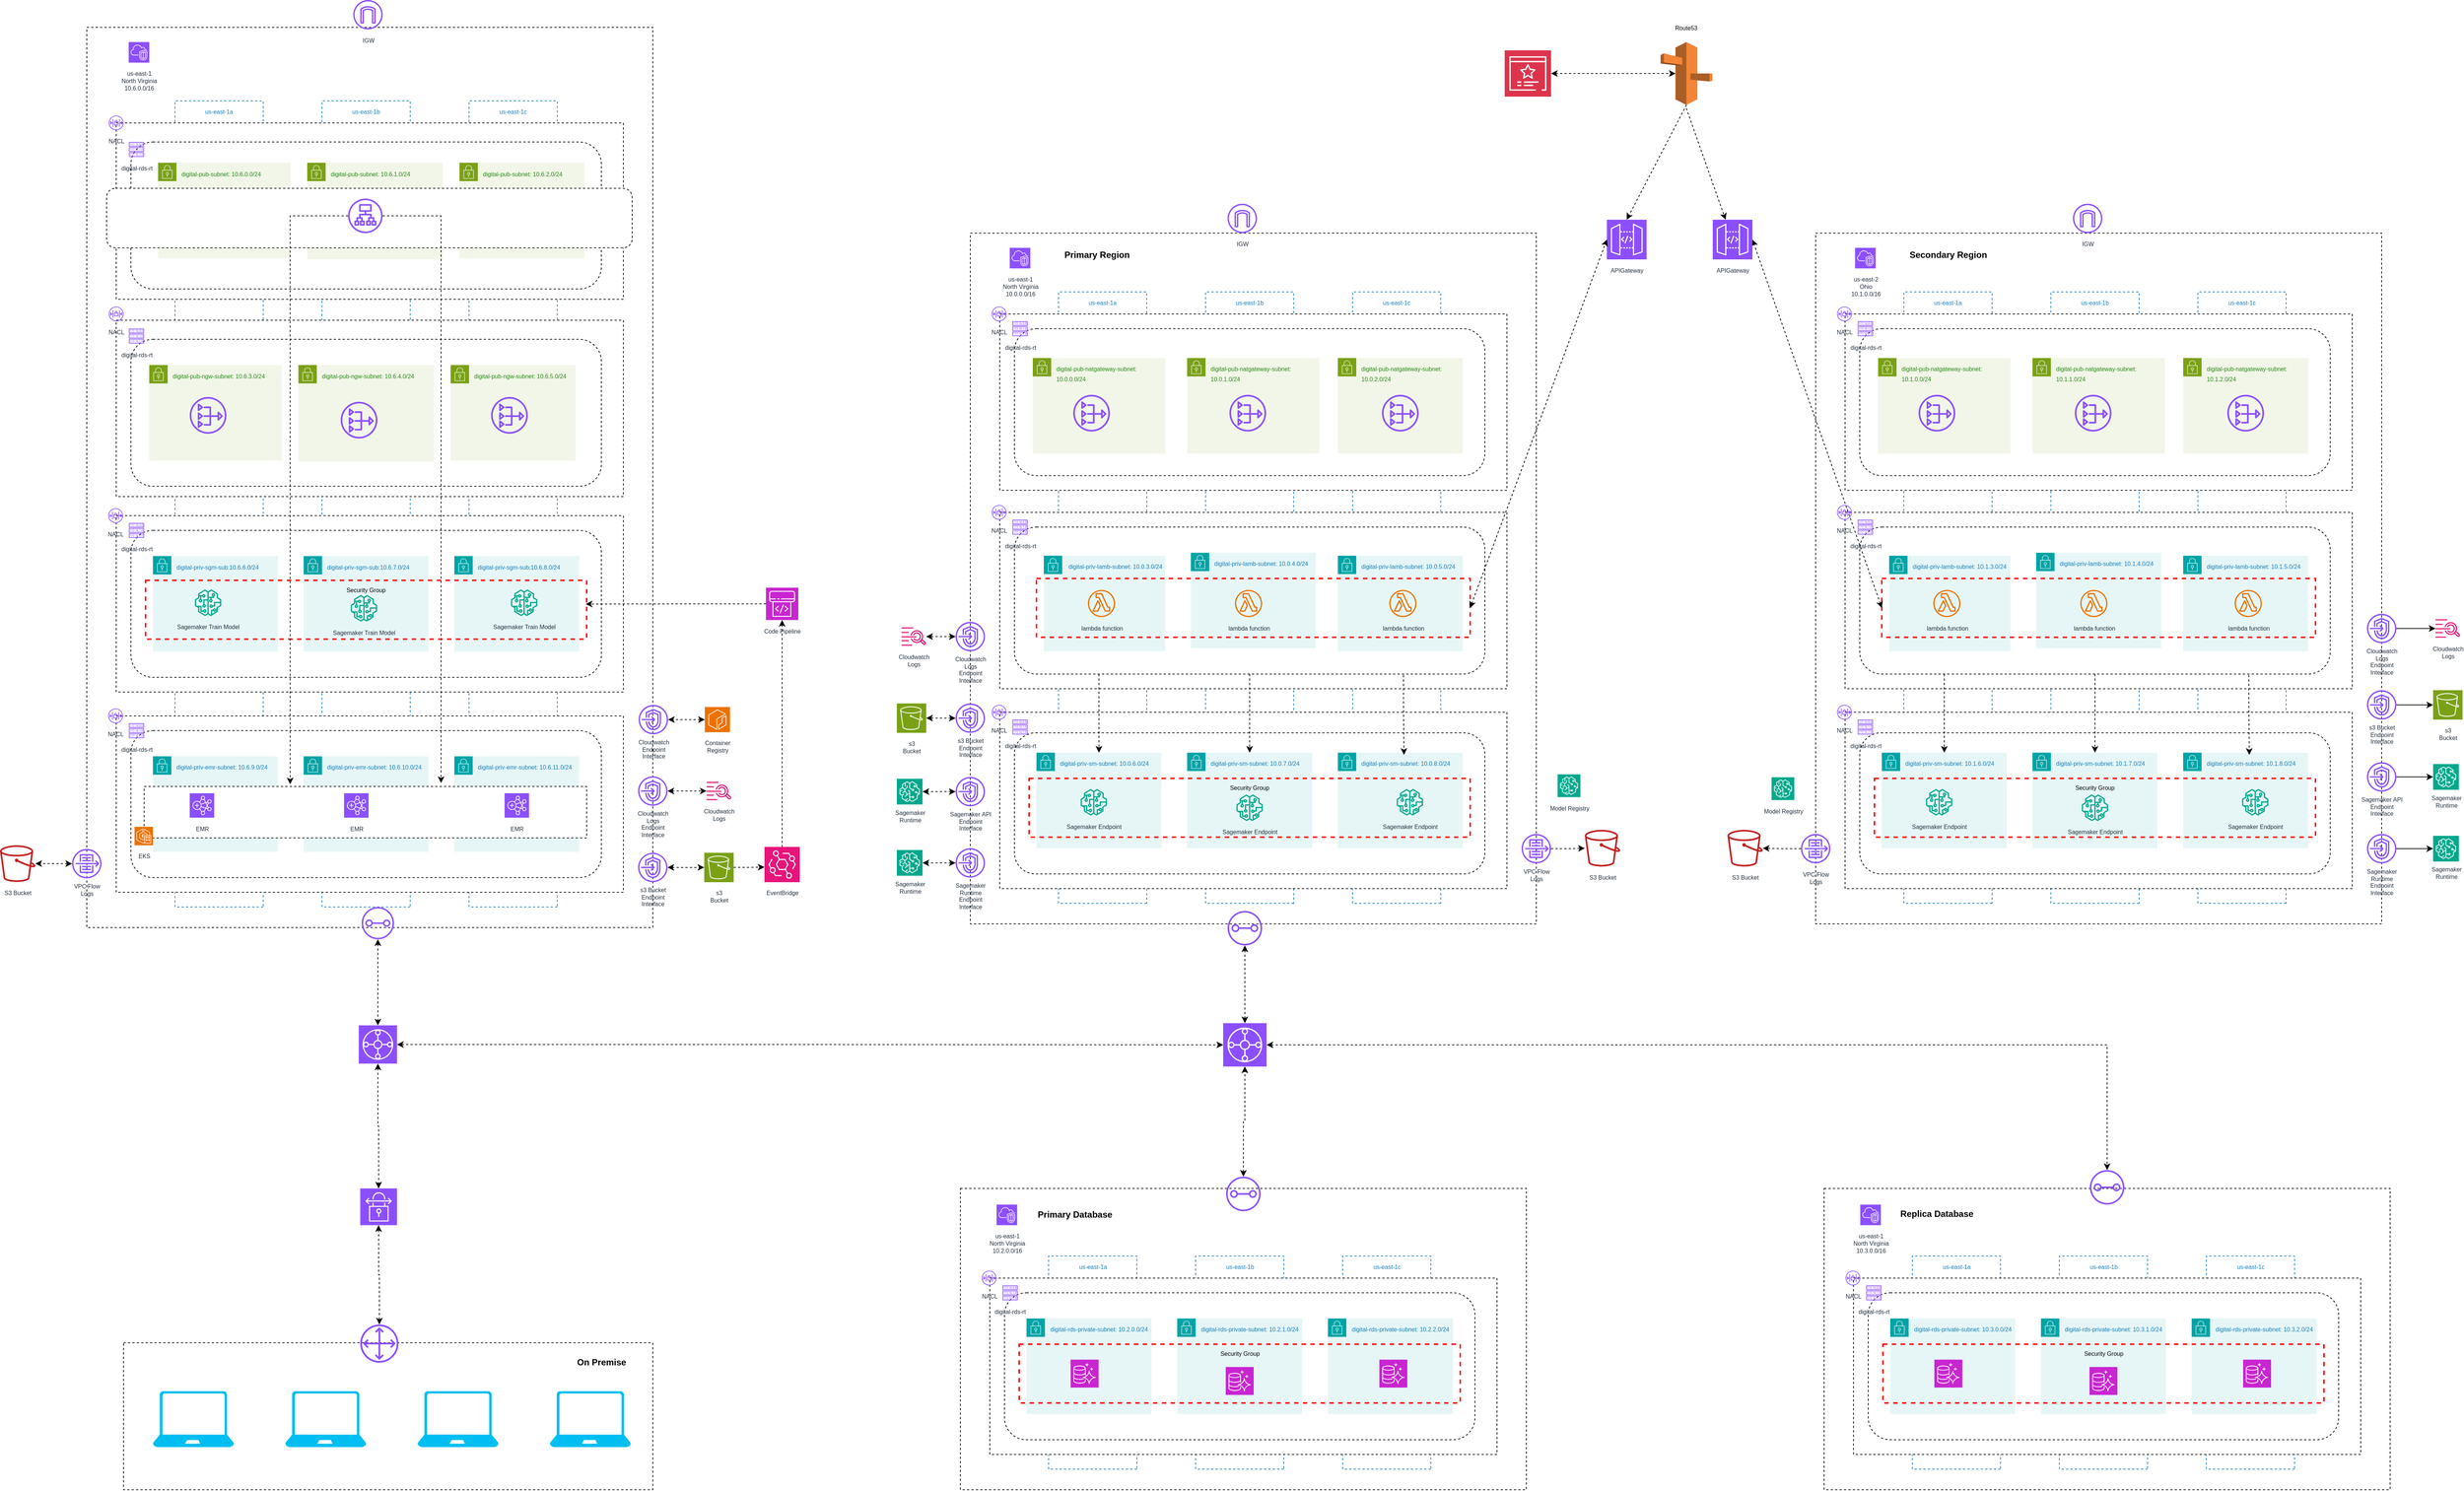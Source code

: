 <mxfile>
    <diagram id="_ZQfEiCfRoPjmhn8dicU" name="Page-1">
        <mxGraphModel dx="-1044" dy="1736" grid="1" gridSize="10" guides="1" tooltips="1" connect="1" arrows="1" fold="1" page="1" pageScale="1" pageWidth="850" pageHeight="1100" math="0" shadow="0">
            <root>
                <mxCell id="0"/>
                <mxCell id="1" parent="0"/>
                <mxCell id="2" value="" style="rounded=0;whiteSpace=wrap;html=1;dashed=1;" vertex="1" parent="1">
                    <mxGeometry x="3236.5" y="947.25" width="770" height="410" as="geometry"/>
                </mxCell>
                <mxCell id="3" value="&lt;font style=&quot;font-size: 8px;&quot;&gt;us-east-1a&lt;/font&gt;" style="fillColor=none;strokeColor=#147EBA;dashed=1;verticalAlign=top;fontStyle=0;fontColor=#147EBA;whiteSpace=wrap;html=1;direction=west;" vertex="1" parent="1">
                    <mxGeometry x="3356.5" y="1039.25" width="120" height="290" as="geometry"/>
                </mxCell>
                <mxCell id="4" value="&lt;font style=&quot;font-size: 8px;&quot;&gt;us-east-1c&lt;/font&gt;" style="fillColor=none;strokeColor=#147EBA;dashed=1;verticalAlign=top;fontStyle=0;fontColor=#147EBA;whiteSpace=wrap;html=1;direction=west;" vertex="1" parent="1">
                    <mxGeometry x="3756.5" y="1039.25" width="120" height="290" as="geometry"/>
                </mxCell>
                <mxCell id="5" value="&lt;font style=&quot;font-size: 8px;&quot;&gt;us-east-1b&lt;/font&gt;" style="fillColor=none;strokeColor=#147EBA;dashed=1;verticalAlign=top;fontStyle=0;fontColor=#147EBA;whiteSpace=wrap;html=1;direction=west;" vertex="1" parent="1">
                    <mxGeometry x="3556.5" y="1039.25" width="120" height="290" as="geometry"/>
                </mxCell>
                <mxCell id="6" value="" style="rounded=0;whiteSpace=wrap;html=1;dashed=1;" vertex="1" parent="1">
                    <mxGeometry x="3276.5" y="1069.25" width="690" height="240" as="geometry"/>
                </mxCell>
                <mxCell id="7" value="" style="rounded=1;whiteSpace=wrap;html=1;dashed=1;" vertex="1" parent="1">
                    <mxGeometry x="3296.5" y="1089.25" width="640" height="200" as="geometry"/>
                </mxCell>
                <mxCell id="8" value="&lt;font style=&quot;font-size: 8px;&quot;&gt;digital-rds-private-subnet: 10.2.0.0/24&lt;/font&gt;" style="points=[[0,0],[0.25,0],[0.5,0],[0.75,0],[1,0],[1,0.25],[1,0.5],[1,0.75],[1,1],[0.75,1],[0.5,1],[0.25,1],[0,1],[0,0.75],[0,0.5],[0,0.25]];outlineConnect=0;gradientColor=none;html=1;whiteSpace=wrap;fontSize=12;fontStyle=0;container=1;pointerEvents=0;collapsible=0;recursiveResize=0;shape=mxgraph.aws4.group;grIcon=mxgraph.aws4.group_security_group;grStroke=0;strokeColor=#00A4A6;fillColor=#E6F6F7;verticalAlign=top;align=left;spacingLeft=30;fontColor=#147EBA;dashed=0;" vertex="1" parent="1">
                    <mxGeometry x="3326.5" y="1124.25" width="170" height="130" as="geometry"/>
                </mxCell>
                <mxCell id="9" value="&lt;font style=&quot;font-size: 8px;&quot;&gt;digital-rds-private-subnet: 10.2.1.0/24&lt;/font&gt;" style="points=[[0,0],[0.25,0],[0.5,0],[0.75,0],[1,0],[1,0.25],[1,0.5],[1,0.75],[1,1],[0.75,1],[0.5,1],[0.25,1],[0,1],[0,0.75],[0,0.5],[0,0.25]];outlineConnect=0;gradientColor=none;html=1;whiteSpace=wrap;fontSize=12;fontStyle=0;container=1;pointerEvents=0;collapsible=0;recursiveResize=0;shape=mxgraph.aws4.group;grIcon=mxgraph.aws4.group_security_group;grStroke=0;strokeColor=#00A4A6;fillColor=#E6F6F7;verticalAlign=top;align=left;spacingLeft=30;fontColor=#147EBA;dashed=0;" vertex="1" parent="1">
                    <mxGeometry x="3531.5" y="1124.25" width="170" height="130" as="geometry"/>
                </mxCell>
                <mxCell id="10" value="&lt;font style=&quot;font-size: 8px;&quot;&gt;digital-rds-private-subnet: 10.2.2.0/24&lt;/font&gt;" style="points=[[0,0],[0.25,0],[0.5,0],[0.75,0],[1,0],[1,0.25],[1,0.5],[1,0.75],[1,1],[0.75,1],[0.5,1],[0.25,1],[0,1],[0,0.75],[0,0.5],[0,0.25]];outlineConnect=0;gradientColor=none;html=1;whiteSpace=wrap;fontSize=12;fontStyle=0;container=1;pointerEvents=0;collapsible=0;recursiveResize=0;shape=mxgraph.aws4.group;grIcon=mxgraph.aws4.group_security_group;grStroke=0;strokeColor=#00A4A6;fillColor=#E6F6F7;verticalAlign=top;align=left;spacingLeft=30;fontColor=#147EBA;dashed=0;" vertex="1" parent="1">
                    <mxGeometry x="3736.5" y="1124.25" width="170" height="130" as="geometry"/>
                </mxCell>
                <mxCell id="11" value="&lt;font style=&quot;font-size: 8px;&quot;&gt;Security Group&lt;/font&gt;" style="fontStyle=0;verticalAlign=top;align=center;spacingTop=-2;fillColor=none;rounded=0;whiteSpace=wrap;html=1;strokeColor=#FF0000;strokeWidth=2;dashed=1;container=1;collapsible=0;expand=0;recursiveResize=0;" vertex="1" parent="1">
                    <mxGeometry x="3316.5" y="1159.25" width="600" height="80" as="geometry"/>
                </mxCell>
                <mxCell id="12" value="" style="sketch=0;points=[[0,0,0],[0.25,0,0],[0.5,0,0],[0.75,0,0],[1,0,0],[0,1,0],[0.25,1,0],[0.5,1,0],[0.75,1,0],[1,1,0],[0,0.25,0],[0,0.5,0],[0,0.75,0],[1,0.25,0],[1,0.5,0],[1,0.75,0]];outlineConnect=0;fontColor=#232F3E;fillColor=#C925D1;strokeColor=#ffffff;dashed=0;verticalLabelPosition=bottom;verticalAlign=top;align=center;html=1;fontSize=12;fontStyle=0;aspect=fixed;shape=mxgraph.aws4.resourceIcon;resIcon=mxgraph.aws4.aurora;" vertex="1" parent="11">
                    <mxGeometry x="70" y="21" width="38" height="38" as="geometry"/>
                </mxCell>
                <mxCell id="13" value="" style="sketch=0;points=[[0,0,0],[0.25,0,0],[0.5,0,0],[0.75,0,0],[1,0,0],[0,1,0],[0.25,1,0],[0.5,1,0],[0.75,1,0],[1,1,0],[0,0.25,0],[0,0.5,0],[0,0.75,0],[1,0.25,0],[1,0.5,0],[1,0.75,0]];outlineConnect=0;fontColor=#232F3E;fillColor=#C925D1;strokeColor=#ffffff;dashed=0;verticalLabelPosition=bottom;verticalAlign=top;align=center;html=1;fontSize=12;fontStyle=0;aspect=fixed;shape=mxgraph.aws4.resourceIcon;resIcon=mxgraph.aws4.aurora;" vertex="1" parent="11">
                    <mxGeometry x="281" y="31" width="38" height="38" as="geometry"/>
                </mxCell>
                <mxCell id="14" value="" style="sketch=0;points=[[0,0,0],[0.25,0,0],[0.5,0,0],[0.75,0,0],[1,0,0],[0,1,0],[0.25,1,0],[0.5,1,0],[0.75,1,0],[1,1,0],[0,0.25,0],[0,0.5,0],[0,0.75,0],[1,0.25,0],[1,0.5,0],[1,0.75,0]];outlineConnect=0;fontColor=#232F3E;fillColor=#C925D1;strokeColor=#ffffff;dashed=0;verticalLabelPosition=bottom;verticalAlign=top;align=center;html=1;fontSize=12;fontStyle=0;aspect=fixed;shape=mxgraph.aws4.resourceIcon;resIcon=mxgraph.aws4.aurora;" vertex="1" parent="11">
                    <mxGeometry x="490" y="21" width="38" height="38" as="geometry"/>
                </mxCell>
                <mxCell id="15" value="&lt;font style=&quot;font-size: 8px;&quot;&gt;digital-rds-rt&lt;/font&gt;" style="sketch=0;outlineConnect=0;fontColor=#232F3E;gradientColor=none;fillColor=#8C4FFF;strokeColor=none;dashed=0;verticalLabelPosition=bottom;verticalAlign=top;align=center;html=1;fontSize=12;fontStyle=0;aspect=fixed;pointerEvents=1;shape=mxgraph.aws4.route_table;" vertex="1" parent="1">
                    <mxGeometry x="3293.71" y="1079.25" width="20.79" height="20.26" as="geometry"/>
                </mxCell>
                <mxCell id="16" value="&lt;font style=&quot;font-size: 8px;&quot;&gt;NACL&lt;/font&gt;" style="sketch=0;outlineConnect=0;fontColor=#232F3E;gradientColor=none;fillColor=#8C4FFF;strokeColor=none;dashed=0;verticalLabelPosition=bottom;verticalAlign=top;align=center;html=1;fontSize=12;fontStyle=0;aspect=fixed;pointerEvents=1;shape=mxgraph.aws4.network_access_control_list;" vertex="1" parent="1">
                    <mxGeometry x="3265.71" y="1059.25" width="20" height="20" as="geometry"/>
                </mxCell>
                <mxCell id="17" value="&lt;div style=&quot;&quot;&gt;&lt;span style=&quot;font-size: 8px;&quot;&gt;us-east-1&lt;/span&gt;&lt;/div&gt;&lt;font style=&quot;font-size: 8px;&quot;&gt;&lt;div style=&quot;&quot;&gt;North Virginia&lt;/div&gt;&lt;div style=&quot;&quot;&gt;10.2.0.0/16&lt;/div&gt;&lt;/font&gt;" style="sketch=0;points=[[0,0,0],[0.25,0,0],[0.5,0,0],[0.75,0,0],[1,0,0],[0,1,0],[0.25,1,0],[0.5,1,0],[0.75,1,0],[1,1,0],[0,0.25,0],[0,0.5,0],[0,0.75,0],[1,0.25,0],[1,0.5,0],[1,0.75,0]];outlineConnect=0;fontColor=#232F3E;fillColor=#8C4FFF;strokeColor=#ffffff;dashed=0;verticalLabelPosition=bottom;verticalAlign=top;align=center;html=1;fontSize=12;fontStyle=0;aspect=fixed;shape=mxgraph.aws4.resourceIcon;resIcon=mxgraph.aws4.vpc;" vertex="1" parent="1">
                    <mxGeometry x="3285.71" y="969.25" width="28" height="28" as="geometry"/>
                </mxCell>
                <mxCell id="18" value="" style="rounded=0;whiteSpace=wrap;html=1;dashed=1;" vertex="1" parent="1">
                    <mxGeometry x="4411.5" y="947.25" width="770" height="410" as="geometry"/>
                </mxCell>
                <mxCell id="19" value="&lt;font style=&quot;font-size: 8px;&quot;&gt;us-east-1a&lt;/font&gt;" style="fillColor=none;strokeColor=#147EBA;dashed=1;verticalAlign=top;fontStyle=0;fontColor=#147EBA;whiteSpace=wrap;html=1;direction=west;" vertex="1" parent="1">
                    <mxGeometry x="4531.5" y="1039.25" width="120" height="290" as="geometry"/>
                </mxCell>
                <mxCell id="20" value="&lt;font style=&quot;font-size: 8px;&quot;&gt;us-east-1c&lt;/font&gt;" style="fillColor=none;strokeColor=#147EBA;dashed=1;verticalAlign=top;fontStyle=0;fontColor=#147EBA;whiteSpace=wrap;html=1;direction=west;" vertex="1" parent="1">
                    <mxGeometry x="4931.5" y="1039.25" width="120" height="290" as="geometry"/>
                </mxCell>
                <mxCell id="21" value="&lt;font style=&quot;font-size: 8px;&quot;&gt;us-east-1b&lt;/font&gt;" style="fillColor=none;strokeColor=#147EBA;dashed=1;verticalAlign=top;fontStyle=0;fontColor=#147EBA;whiteSpace=wrap;html=1;direction=west;" vertex="1" parent="1">
                    <mxGeometry x="4731.5" y="1039.25" width="120" height="290" as="geometry"/>
                </mxCell>
                <mxCell id="22" value="" style="rounded=0;whiteSpace=wrap;html=1;dashed=1;" vertex="1" parent="1">
                    <mxGeometry x="4451.5" y="1069.25" width="690" height="240" as="geometry"/>
                </mxCell>
                <mxCell id="23" value="" style="rounded=1;whiteSpace=wrap;html=1;dashed=1;" vertex="1" parent="1">
                    <mxGeometry x="4471.5" y="1089.25" width="640" height="200" as="geometry"/>
                </mxCell>
                <mxCell id="24" value="&lt;font style=&quot;font-size: 8px;&quot;&gt;digital-rds-private-subnet: 10.3.0.0/24&lt;/font&gt;" style="points=[[0,0],[0.25,0],[0.5,0],[0.75,0],[1,0],[1,0.25],[1,0.5],[1,0.75],[1,1],[0.75,1],[0.5,1],[0.25,1],[0,1],[0,0.75],[0,0.5],[0,0.25]];outlineConnect=0;gradientColor=none;html=1;whiteSpace=wrap;fontSize=12;fontStyle=0;container=1;pointerEvents=0;collapsible=0;recursiveResize=0;shape=mxgraph.aws4.group;grIcon=mxgraph.aws4.group_security_group;grStroke=0;strokeColor=#00A4A6;fillColor=#E6F6F7;verticalAlign=top;align=left;spacingLeft=30;fontColor=#147EBA;dashed=0;" vertex="1" parent="1">
                    <mxGeometry x="4501.5" y="1124.25" width="170" height="130" as="geometry"/>
                </mxCell>
                <mxCell id="25" value="&lt;font style=&quot;font-size: 8px;&quot;&gt;digital-rds-private-subnet: 10.3.1.0/24&lt;/font&gt;" style="points=[[0,0],[0.25,0],[0.5,0],[0.75,0],[1,0],[1,0.25],[1,0.5],[1,0.75],[1,1],[0.75,1],[0.5,1],[0.25,1],[0,1],[0,0.75],[0,0.5],[0,0.25]];outlineConnect=0;gradientColor=none;html=1;whiteSpace=wrap;fontSize=12;fontStyle=0;container=1;pointerEvents=0;collapsible=0;recursiveResize=0;shape=mxgraph.aws4.group;grIcon=mxgraph.aws4.group_security_group;grStroke=0;strokeColor=#00A4A6;fillColor=#E6F6F7;verticalAlign=top;align=left;spacingLeft=30;fontColor=#147EBA;dashed=0;" vertex="1" parent="1">
                    <mxGeometry x="4706.5" y="1124.25" width="170" height="130" as="geometry"/>
                </mxCell>
                <mxCell id="26" value="&lt;font style=&quot;font-size: 8px;&quot;&gt;digital-rds-private-subnet: 10.3.2.0/24&lt;/font&gt;" style="points=[[0,0],[0.25,0],[0.5,0],[0.75,0],[1,0],[1,0.25],[1,0.5],[1,0.75],[1,1],[0.75,1],[0.5,1],[0.25,1],[0,1],[0,0.75],[0,0.5],[0,0.25]];outlineConnect=0;gradientColor=none;html=1;whiteSpace=wrap;fontSize=12;fontStyle=0;container=1;pointerEvents=0;collapsible=0;recursiveResize=0;shape=mxgraph.aws4.group;grIcon=mxgraph.aws4.group_security_group;grStroke=0;strokeColor=#00A4A6;fillColor=#E6F6F7;verticalAlign=top;align=left;spacingLeft=30;fontColor=#147EBA;dashed=0;" vertex="1" parent="1">
                    <mxGeometry x="4911.5" y="1124.25" width="170" height="130" as="geometry"/>
                </mxCell>
                <mxCell id="27" value="&lt;font style=&quot;font-size: 8px;&quot;&gt;Security Group&lt;/font&gt;" style="fontStyle=0;verticalAlign=top;align=center;spacingTop=-2;fillColor=none;rounded=0;whiteSpace=wrap;html=1;strokeColor=#FF0000;strokeWidth=2;dashed=1;container=1;collapsible=0;expand=0;recursiveResize=0;" vertex="1" parent="1">
                    <mxGeometry x="4491.5" y="1159.25" width="600" height="80" as="geometry"/>
                </mxCell>
                <mxCell id="28" value="" style="sketch=0;points=[[0,0,0],[0.25,0,0],[0.5,0,0],[0.75,0,0],[1,0,0],[0,1,0],[0.25,1,0],[0.5,1,0],[0.75,1,0],[1,1,0],[0,0.25,0],[0,0.5,0],[0,0.75,0],[1,0.25,0],[1,0.5,0],[1,0.75,0]];outlineConnect=0;fontColor=#232F3E;fillColor=#C925D1;strokeColor=#ffffff;dashed=0;verticalLabelPosition=bottom;verticalAlign=top;align=center;html=1;fontSize=12;fontStyle=0;aspect=fixed;shape=mxgraph.aws4.resourceIcon;resIcon=mxgraph.aws4.aurora;" vertex="1" parent="27">
                    <mxGeometry x="70" y="21" width="38" height="38" as="geometry"/>
                </mxCell>
                <mxCell id="29" value="" style="sketch=0;points=[[0,0,0],[0.25,0,0],[0.5,0,0],[0.75,0,0],[1,0,0],[0,1,0],[0.25,1,0],[0.5,1,0],[0.75,1,0],[1,1,0],[0,0.25,0],[0,0.5,0],[0,0.75,0],[1,0.25,0],[1,0.5,0],[1,0.75,0]];outlineConnect=0;fontColor=#232F3E;fillColor=#C925D1;strokeColor=#ffffff;dashed=0;verticalLabelPosition=bottom;verticalAlign=top;align=center;html=1;fontSize=12;fontStyle=0;aspect=fixed;shape=mxgraph.aws4.resourceIcon;resIcon=mxgraph.aws4.aurora;" vertex="1" parent="27">
                    <mxGeometry x="281" y="31" width="38" height="38" as="geometry"/>
                </mxCell>
                <mxCell id="30" value="" style="sketch=0;points=[[0,0,0],[0.25,0,0],[0.5,0,0],[0.75,0,0],[1,0,0],[0,1,0],[0.25,1,0],[0.5,1,0],[0.75,1,0],[1,1,0],[0,0.25,0],[0,0.5,0],[0,0.75,0],[1,0.25,0],[1,0.5,0],[1,0.75,0]];outlineConnect=0;fontColor=#232F3E;fillColor=#C925D1;strokeColor=#ffffff;dashed=0;verticalLabelPosition=bottom;verticalAlign=top;align=center;html=1;fontSize=12;fontStyle=0;aspect=fixed;shape=mxgraph.aws4.resourceIcon;resIcon=mxgraph.aws4.aurora;" vertex="1" parent="27">
                    <mxGeometry x="490" y="21" width="38" height="38" as="geometry"/>
                </mxCell>
                <mxCell id="31" value="&lt;font style=&quot;font-size: 8px;&quot;&gt;digital-rds-rt&lt;/font&gt;" style="sketch=0;outlineConnect=0;fontColor=#232F3E;gradientColor=none;fillColor=#8C4FFF;strokeColor=none;dashed=0;verticalLabelPosition=bottom;verticalAlign=top;align=center;html=1;fontSize=12;fontStyle=0;aspect=fixed;pointerEvents=1;shape=mxgraph.aws4.route_table;" vertex="1" parent="1">
                    <mxGeometry x="4468.71" y="1079.25" width="20.79" height="20.26" as="geometry"/>
                </mxCell>
                <mxCell id="32" value="&lt;font style=&quot;font-size: 8px;&quot;&gt;NACL&lt;/font&gt;" style="sketch=0;outlineConnect=0;fontColor=#232F3E;gradientColor=none;fillColor=#8C4FFF;strokeColor=none;dashed=0;verticalLabelPosition=bottom;verticalAlign=top;align=center;html=1;fontSize=12;fontStyle=0;aspect=fixed;pointerEvents=1;shape=mxgraph.aws4.network_access_control_list;" vertex="1" parent="1">
                    <mxGeometry x="4440.71" y="1059.25" width="20" height="20" as="geometry"/>
                </mxCell>
                <mxCell id="33" value="&lt;div style=&quot;&quot;&gt;&lt;span style=&quot;font-size: 8px;&quot;&gt;us-east-1&lt;/span&gt;&lt;/div&gt;&lt;font style=&quot;font-size: 8px;&quot;&gt;&lt;div style=&quot;&quot;&gt;North Virginia&lt;/div&gt;&lt;div style=&quot;&quot;&gt;10.3.0.0/16&lt;br&gt;&lt;/div&gt;&lt;/font&gt;" style="sketch=0;points=[[0,0,0],[0.25,0,0],[0.5,0,0],[0.75,0,0],[1,0,0],[0,1,0],[0.25,1,0],[0.5,1,0],[0.75,1,0],[1,1,0],[0,0.25,0],[0,0.5,0],[0,0.75,0],[1,0.25,0],[1,0.5,0],[1,0.75,0]];outlineConnect=0;fontColor=#232F3E;fillColor=#8C4FFF;strokeColor=#ffffff;dashed=0;verticalLabelPosition=bottom;verticalAlign=top;align=center;html=1;fontSize=12;fontStyle=0;aspect=fixed;shape=mxgraph.aws4.resourceIcon;resIcon=mxgraph.aws4.vpc;" vertex="1" parent="1">
                    <mxGeometry x="4460.71" y="969.25" width="28" height="28" as="geometry"/>
                </mxCell>
                <mxCell id="34" value="" style="rounded=0;whiteSpace=wrap;html=1;dashed=1;" vertex="1" parent="1">
                    <mxGeometry x="3250" y="-352.75" width="770" height="940" as="geometry"/>
                </mxCell>
                <mxCell id="35" value="&lt;font style=&quot;font-size: 8px;&quot;&gt;us-east-1a&lt;/font&gt;" style="fillColor=none;strokeColor=#147EBA;dashed=1;verticalAlign=top;fontStyle=0;fontColor=#147EBA;whiteSpace=wrap;html=1;direction=west;" vertex="1" parent="1">
                    <mxGeometry x="3370" y="-272.75" width="120" height="832" as="geometry"/>
                </mxCell>
                <mxCell id="36" value="&lt;font style=&quot;font-size: 8px;&quot;&gt;us-east-1c&lt;/font&gt;" style="fillColor=none;strokeColor=#147EBA;dashed=1;verticalAlign=top;fontStyle=0;fontColor=#147EBA;whiteSpace=wrap;html=1;direction=west;" vertex="1" parent="1">
                    <mxGeometry x="3770" y="-272.75" width="120" height="832" as="geometry"/>
                </mxCell>
                <mxCell id="37" value="&lt;font style=&quot;font-size: 8px;&quot;&gt;us-east-1b&lt;/font&gt;" style="fillColor=none;strokeColor=#147EBA;dashed=1;verticalAlign=top;fontStyle=0;fontColor=#147EBA;whiteSpace=wrap;html=1;direction=west;" vertex="1" parent="1">
                    <mxGeometry x="3570" y="-272.75" width="120" height="832" as="geometry"/>
                </mxCell>
                <mxCell id="38" value="" style="rounded=0;whiteSpace=wrap;html=1;dashed=1;" vertex="1" parent="1">
                    <mxGeometry x="3290" y="299.25" width="690" height="240" as="geometry"/>
                </mxCell>
                <mxCell id="39" value="" style="rounded=1;whiteSpace=wrap;html=1;dashed=1;" vertex="1" parent="1">
                    <mxGeometry x="3310" y="327.25" width="640" height="192" as="geometry"/>
                </mxCell>
                <mxCell id="40" value="&lt;font style=&quot;font-size: 8px;&quot;&gt;digital-priv-sm-subnet: 10.0.6.0/24&lt;/font&gt;" style="points=[[0,0],[0.25,0],[0.5,0],[0.75,0],[1,0],[1,0.25],[1,0.5],[1,0.75],[1,1],[0.75,1],[0.5,1],[0.25,1],[0,1],[0,0.75],[0,0.5],[0,0.25]];outlineConnect=0;gradientColor=none;html=1;whiteSpace=wrap;fontSize=12;fontStyle=0;container=1;pointerEvents=0;collapsible=0;recursiveResize=0;shape=mxgraph.aws4.group;grIcon=mxgraph.aws4.group_security_group;grStroke=0;strokeColor=#00A4A6;fillColor=#E6F6F7;verticalAlign=top;align=left;spacingLeft=30;fontColor=#147EBA;dashed=0;" vertex="1" parent="1">
                    <mxGeometry x="3340" y="354.25" width="170" height="130" as="geometry"/>
                </mxCell>
                <mxCell id="41" value="&lt;font style=&quot;font-size: 8px;&quot;&gt;digital-priv-sm-subnet: 10.0.7.0/24&lt;/font&gt;" style="points=[[0,0],[0.25,0],[0.5,0],[0.75,0],[1,0],[1,0.25],[1,0.5],[1,0.75],[1,1],[0.75,1],[0.5,1],[0.25,1],[0,1],[0,0.75],[0,0.5],[0,0.25]];outlineConnect=0;gradientColor=none;html=1;whiteSpace=wrap;fontSize=12;fontStyle=0;container=1;pointerEvents=0;collapsible=0;recursiveResize=0;shape=mxgraph.aws4.group;grIcon=mxgraph.aws4.group_security_group;grStroke=0;strokeColor=#00A4A6;fillColor=#E6F6F7;verticalAlign=top;align=left;spacingLeft=30;fontColor=#147EBA;dashed=0;" vertex="1" parent="1">
                    <mxGeometry x="3545" y="354.25" width="170" height="130" as="geometry"/>
                </mxCell>
                <mxCell id="42" value="&lt;font style=&quot;font-size: 8px;&quot;&gt;digital-priv-sm-subnet: 10.0.8.0/24&lt;/font&gt;" style="points=[[0,0],[0.25,0],[0.5,0],[0.75,0],[1,0],[1,0.25],[1,0.5],[1,0.75],[1,1],[0.75,1],[0.5,1],[0.25,1],[0,1],[0,0.75],[0,0.5],[0,0.25]];outlineConnect=0;gradientColor=none;html=1;whiteSpace=wrap;fontSize=12;fontStyle=0;container=1;pointerEvents=0;collapsible=0;recursiveResize=0;shape=mxgraph.aws4.group;grIcon=mxgraph.aws4.group_security_group;grStroke=0;strokeColor=#00A4A6;fillColor=#E6F6F7;verticalAlign=top;align=left;spacingLeft=30;fontColor=#147EBA;dashed=0;" vertex="1" parent="1">
                    <mxGeometry x="3750" y="354.25" width="170" height="130" as="geometry"/>
                </mxCell>
                <mxCell id="43" value="&lt;font style=&quot;font-size: 8px;&quot;&gt;Security Group&lt;/font&gt;" style="fontStyle=0;verticalAlign=top;align=center;spacingTop=-2;fillColor=none;rounded=0;whiteSpace=wrap;html=1;strokeColor=#FF0000;strokeWidth=2;dashed=1;container=1;collapsible=0;expand=0;recursiveResize=0;" vertex="1" parent="1">
                    <mxGeometry x="3330" y="389.25" width="600" height="80" as="geometry"/>
                </mxCell>
                <mxCell id="44" value="&lt;font style=&quot;font-size: 8px;&quot;&gt;Sagemaker Endpoint&lt;/font&gt;" style="sketch=0;outlineConnect=0;fontColor=#232F3E;gradientColor=none;fillColor=#01A88D;strokeColor=none;dashed=0;verticalLabelPosition=bottom;verticalAlign=top;align=center;html=1;fontSize=12;fontStyle=0;aspect=fixed;pointerEvents=1;shape=mxgraph.aws4.sagemaker_model;" vertex="1" parent="43">
                    <mxGeometry x="70" y="14.5" width="36" height="36" as="geometry"/>
                </mxCell>
                <mxCell id="45" value="&lt;font style=&quot;font-size: 8px;&quot;&gt;Sagemaker Endpoint&lt;/font&gt;" style="sketch=0;outlineConnect=0;fontColor=#232F3E;gradientColor=none;fillColor=#01A88D;strokeColor=none;dashed=0;verticalLabelPosition=bottom;verticalAlign=top;align=center;html=1;fontSize=12;fontStyle=0;aspect=fixed;pointerEvents=1;shape=mxgraph.aws4.sagemaker_model;" vertex="1" parent="43">
                    <mxGeometry x="282" y="22" width="36" height="36" as="geometry"/>
                </mxCell>
                <mxCell id="46" value="&lt;font style=&quot;font-size: 8px;&quot;&gt;Sagemaker Endpoint&lt;/font&gt;" style="sketch=0;outlineConnect=0;fontColor=#232F3E;gradientColor=none;fillColor=#01A88D;strokeColor=none;dashed=0;verticalLabelPosition=bottom;verticalAlign=top;align=center;html=1;fontSize=12;fontStyle=0;aspect=fixed;pointerEvents=1;shape=mxgraph.aws4.sagemaker_model;" vertex="1" parent="43">
                    <mxGeometry x="500" y="14.5" width="36" height="36" as="geometry"/>
                </mxCell>
                <mxCell id="47" value="&lt;font style=&quot;font-size: 8px;&quot;&gt;digital-rds-rt&lt;/font&gt;" style="sketch=0;outlineConnect=0;fontColor=#232F3E;gradientColor=none;fillColor=#8C4FFF;strokeColor=none;dashed=0;verticalLabelPosition=bottom;verticalAlign=top;align=center;html=1;fontSize=12;fontStyle=0;aspect=fixed;pointerEvents=1;shape=mxgraph.aws4.route_table;" vertex="1" parent="1">
                    <mxGeometry x="3307.21" y="309.25" width="20.79" height="20.26" as="geometry"/>
                </mxCell>
                <mxCell id="48" value="&lt;font style=&quot;font-size: 8px;&quot;&gt;NACL&lt;/font&gt;" style="sketch=0;outlineConnect=0;fontColor=#232F3E;gradientColor=none;fillColor=#8C4FFF;strokeColor=none;dashed=0;verticalLabelPosition=bottom;verticalAlign=top;align=center;html=1;fontSize=12;fontStyle=0;aspect=fixed;pointerEvents=1;shape=mxgraph.aws4.network_access_control_list;" vertex="1" parent="1">
                    <mxGeometry x="3279.21" y="289.25" width="20" height="20" as="geometry"/>
                </mxCell>
                <mxCell id="49" value="&lt;div style=&quot;&quot;&gt;&lt;span style=&quot;font-size: 8px;&quot;&gt;us-east-1&lt;/span&gt;&lt;/div&gt;&lt;font style=&quot;font-size: 8px;&quot;&gt;&lt;div style=&quot;&quot;&gt;North Virginia&lt;/div&gt;&lt;div style=&quot;&quot;&gt;10.0.0.0/16&lt;/div&gt;&lt;/font&gt;" style="sketch=0;points=[[0,0,0],[0.25,0,0],[0.5,0,0],[0.75,0,0],[1,0,0],[0,1,0],[0.25,1,0],[0.5,1,0],[0.75,1,0],[1,1,0],[0,0.25,0],[0,0.5,0],[0,0.75,0],[1,0.25,0],[1,0.5,0],[1,0.75,0]];outlineConnect=0;fontColor=#232F3E;fillColor=#8C4FFF;strokeColor=#ffffff;dashed=0;verticalLabelPosition=bottom;verticalAlign=top;align=center;html=1;fontSize=12;fontStyle=0;aspect=fixed;shape=mxgraph.aws4.resourceIcon;resIcon=mxgraph.aws4.vpc;" vertex="1" parent="1">
                    <mxGeometry x="3303.61" y="-332.75" width="28" height="28" as="geometry"/>
                </mxCell>
                <mxCell id="50" value="" style="rounded=0;whiteSpace=wrap;html=1;dashed=1;" vertex="1" parent="1">
                    <mxGeometry x="3290" y="27.25" width="690" height="240" as="geometry"/>
                </mxCell>
                <mxCell id="51" style="edgeStyle=orthogonalEdgeStyle;rounded=0;orthogonalLoop=1;jettySize=auto;html=1;entryX=0.5;entryY=0;entryDx=0;entryDy=0;dashed=1;" edge="1" parent="1" source="53" target="40">
                    <mxGeometry relative="1" as="geometry">
                        <Array as="points">
                            <mxPoint x="3425" y="257.25"/>
                            <mxPoint x="3425" y="257.25"/>
                        </Array>
                    </mxGeometry>
                </mxCell>
                <mxCell id="52" style="edgeStyle=orthogonalEdgeStyle;rounded=0;orthogonalLoop=1;jettySize=auto;html=1;dashed=1;" edge="1" parent="1" source="53" target="41">
                    <mxGeometry relative="1" as="geometry"/>
                </mxCell>
                <mxCell id="53" value="" style="rounded=1;whiteSpace=wrap;html=1;dashed=1;" vertex="1" parent="1">
                    <mxGeometry x="3310" y="47.25" width="640" height="200" as="geometry"/>
                </mxCell>
                <mxCell id="54" value="&lt;font style=&quot;font-size: 8px;&quot;&gt;digital-rds-rt&lt;/font&gt;" style="sketch=0;outlineConnect=0;fontColor=#232F3E;gradientColor=none;fillColor=#8C4FFF;strokeColor=none;dashed=0;verticalLabelPosition=bottom;verticalAlign=top;align=center;html=1;fontSize=12;fontStyle=0;aspect=fixed;pointerEvents=1;shape=mxgraph.aws4.route_table;" vertex="1" parent="1">
                    <mxGeometry x="3307.21" y="37.25" width="20.79" height="20.26" as="geometry"/>
                </mxCell>
                <mxCell id="55" value="&lt;font style=&quot;font-size: 8px;&quot;&gt;NACL&lt;/font&gt;" style="sketch=0;outlineConnect=0;fontColor=#232F3E;gradientColor=none;fillColor=#8C4FFF;strokeColor=none;dashed=0;verticalLabelPosition=bottom;verticalAlign=top;align=center;html=1;fontSize=12;fontStyle=0;aspect=fixed;pointerEvents=1;shape=mxgraph.aws4.network_access_control_list;" vertex="1" parent="1">
                    <mxGeometry x="3279.21" y="17.25" width="20" height="20" as="geometry"/>
                </mxCell>
                <mxCell id="56" value="&lt;font style=&quot;font-size: 8px;&quot;&gt;digital-priv-lamb-subnet: 10.0.5.0/24&lt;/font&gt;" style="points=[[0,0],[0.25,0],[0.5,0],[0.75,0],[1,0],[1,0.25],[1,0.5],[1,0.75],[1,1],[0.75,1],[0.5,1],[0.25,1],[0,1],[0,0.75],[0,0.5],[0,0.25]];outlineConnect=0;gradientColor=none;html=1;whiteSpace=wrap;fontSize=12;fontStyle=0;container=1;pointerEvents=0;collapsible=0;recursiveResize=0;shape=mxgraph.aws4.group;grIcon=mxgraph.aws4.group_security_group;grStroke=0;strokeColor=#00A4A6;fillColor=#E6F6F7;verticalAlign=top;align=left;spacingLeft=30;fontColor=#147EBA;dashed=0;" vertex="1" parent="1">
                    <mxGeometry x="3750" y="86.25" width="170" height="130" as="geometry"/>
                </mxCell>
                <mxCell id="57" value="" style="rounded=0;whiteSpace=wrap;html=1;dashed=1;" vertex="1" parent="1">
                    <mxGeometry x="3290" y="-242.75" width="690" height="240" as="geometry"/>
                </mxCell>
                <mxCell id="58" value="" style="rounded=1;whiteSpace=wrap;html=1;dashed=1;" vertex="1" parent="1">
                    <mxGeometry x="3310" y="-222.75" width="640" height="200" as="geometry"/>
                </mxCell>
                <mxCell id="59" value="&lt;font style=&quot;font-size: 8px;&quot;&gt;digital-rds-rt&lt;/font&gt;" style="sketch=0;outlineConnect=0;fontColor=#232F3E;gradientColor=none;fillColor=#8C4FFF;strokeColor=none;dashed=0;verticalLabelPosition=bottom;verticalAlign=top;align=center;html=1;fontSize=12;fontStyle=0;aspect=fixed;pointerEvents=1;shape=mxgraph.aws4.route_table;" vertex="1" parent="1">
                    <mxGeometry x="3307.21" y="-232.75" width="20.79" height="20.26" as="geometry"/>
                </mxCell>
                <mxCell id="60" value="&lt;font style=&quot;font-size: 8px;&quot;&gt;NACL&lt;/font&gt;" style="sketch=0;outlineConnect=0;fontColor=#232F3E;gradientColor=none;fillColor=#8C4FFF;strokeColor=none;dashed=0;verticalLabelPosition=bottom;verticalAlign=top;align=center;html=1;fontSize=12;fontStyle=0;aspect=fixed;pointerEvents=1;shape=mxgraph.aws4.network_access_control_list;" vertex="1" parent="1">
                    <mxGeometry x="3279.21" y="-252.75" width="20" height="20" as="geometry"/>
                </mxCell>
                <mxCell id="61" value="&lt;font style=&quot;font-size: 8px;&quot;&gt;digital-pub-natgateway-subnet: 10.0.0.0/24&lt;/font&gt;" style="points=[[0,0],[0.25,0],[0.5,0],[0.75,0],[1,0],[1,0.25],[1,0.5],[1,0.75],[1,1],[0.75,1],[0.5,1],[0.25,1],[0,1],[0,0.75],[0,0.5],[0,0.25]];outlineConnect=0;gradientColor=none;html=1;whiteSpace=wrap;fontSize=12;fontStyle=0;container=1;pointerEvents=0;collapsible=0;recursiveResize=0;shape=mxgraph.aws4.group;grIcon=mxgraph.aws4.group_security_group;grStroke=0;strokeColor=#7AA116;fillColor=#F2F6E8;verticalAlign=top;align=left;spacingLeft=30;fontColor=#248814;dashed=0;" vertex="1" parent="1">
                    <mxGeometry x="3335" y="-182.75" width="180" height="130" as="geometry"/>
                </mxCell>
                <mxCell id="62" value="&lt;font style=&quot;font-size: 8px;&quot;&gt;digital-pub-natgateway-subnet: 10.0.1.0/24&lt;/font&gt;" style="points=[[0,0],[0.25,0],[0.5,0],[0.75,0],[1,0],[1,0.25],[1,0.5],[1,0.75],[1,1],[0.75,1],[0.5,1],[0.25,1],[0,1],[0,0.75],[0,0.5],[0,0.25]];outlineConnect=0;gradientColor=none;html=1;whiteSpace=wrap;fontSize=12;fontStyle=0;container=1;pointerEvents=0;collapsible=0;recursiveResize=0;shape=mxgraph.aws4.group;grIcon=mxgraph.aws4.group_security_group;grStroke=0;strokeColor=#7AA116;fillColor=#F2F6E8;verticalAlign=top;align=left;spacingLeft=30;fontColor=#248814;dashed=0;" vertex="1" parent="1">
                    <mxGeometry x="3545" y="-182.75" width="180" height="130" as="geometry"/>
                </mxCell>
                <mxCell id="63" value="" style="sketch=0;outlineConnect=0;fontColor=#232F3E;gradientColor=none;fillColor=#8C4FFF;strokeColor=none;dashed=0;verticalLabelPosition=bottom;verticalAlign=top;align=center;html=1;fontSize=12;fontStyle=0;aspect=fixed;pointerEvents=1;shape=mxgraph.aws4.nat_gateway;" vertex="1" parent="62">
                    <mxGeometry x="57.5" y="50" width="50" height="50" as="geometry"/>
                </mxCell>
                <mxCell id="64" value="&lt;font style=&quot;font-size: 8px;&quot;&gt;digital-pub-natgateway-subnet: 10.0.2.0/24&lt;/font&gt;" style="points=[[0,0],[0.25,0],[0.5,0],[0.75,0],[1,0],[1,0.25],[1,0.5],[1,0.75],[1,1],[0.75,1],[0.5,1],[0.25,1],[0,1],[0,0.75],[0,0.5],[0,0.25]];outlineConnect=0;gradientColor=none;html=1;whiteSpace=wrap;fontSize=12;fontStyle=0;container=1;pointerEvents=0;collapsible=0;recursiveResize=0;shape=mxgraph.aws4.group;grIcon=mxgraph.aws4.group_security_group;grStroke=0;strokeColor=#7AA116;fillColor=#F2F6E8;verticalAlign=top;align=left;spacingLeft=30;fontColor=#248814;dashed=0;" vertex="1" parent="1">
                    <mxGeometry x="3750" y="-182.75" width="170" height="130" as="geometry"/>
                </mxCell>
                <mxCell id="65" value="" style="sketch=0;outlineConnect=0;fontColor=#232F3E;gradientColor=none;fillColor=#8C4FFF;strokeColor=none;dashed=0;verticalLabelPosition=bottom;verticalAlign=top;align=center;html=1;fontSize=12;fontStyle=0;aspect=fixed;pointerEvents=1;shape=mxgraph.aws4.nat_gateway;" vertex="1" parent="64">
                    <mxGeometry x="60" y="50" width="50" height="50" as="geometry"/>
                </mxCell>
                <mxCell id="66" style="edgeStyle=orthogonalEdgeStyle;rounded=0;orthogonalLoop=1;jettySize=auto;html=1;entryX=0.828;entryY=0.156;entryDx=0;entryDy=0;entryPerimeter=0;exitX=0.827;exitY=1.006;exitDx=0;exitDy=0;exitPerimeter=0;dashed=1;" edge="1" parent="1" source="53" target="39">
                    <mxGeometry relative="1" as="geometry">
                        <Array as="points"/>
                    </mxGeometry>
                </mxCell>
                <mxCell id="67" value="&lt;font style=&quot;font-size: 8px;&quot;&gt;IGW&lt;/font&gt;" style="sketch=0;outlineConnect=0;fontColor=#232F3E;gradientColor=none;fillColor=#8C4FFF;strokeColor=none;dashed=0;verticalLabelPosition=bottom;verticalAlign=top;align=center;html=1;fontSize=12;fontStyle=0;aspect=fixed;pointerEvents=1;shape=mxgraph.aws4.internet_gateway;" vertex="1" parent="1">
                    <mxGeometry x="3600" y="-392.75" width="40" height="40" as="geometry"/>
                </mxCell>
                <mxCell id="68" value="&lt;div style=&quot;text-align: justify;&quot;&gt;&lt;span style=&quot;font-size: 8px;&quot;&gt;digital-priv-lamb-subnet: 10.0.3.0/24&lt;/span&gt;&lt;/div&gt;" style="points=[[0,0],[0.25,0],[0.5,0],[0.75,0],[1,0],[1,0.25],[1,0.5],[1,0.75],[1,1],[0.75,1],[0.5,1],[0.25,1],[0,1],[0,0.75],[0,0.5],[0,0.25]];outlineConnect=0;gradientColor=none;html=1;whiteSpace=wrap;fontSize=12;fontStyle=0;container=1;pointerEvents=0;collapsible=0;recursiveResize=0;shape=mxgraph.aws4.group;grIcon=mxgraph.aws4.group_security_group;grStroke=0;strokeColor=#00A4A6;fillColor=#E6F6F7;verticalAlign=top;align=center;spacingLeft=30;fontColor=#147EBA;dashed=0;" vertex="1" parent="1">
                    <mxGeometry x="3350" y="86.25" width="165" height="130" as="geometry"/>
                </mxCell>
                <mxCell id="69" value="&lt;font style=&quot;font-size: 8px;&quot;&gt;digital-priv-lamb-subnet: 10.0.4.0/24&lt;/font&gt;" style="points=[[0,0],[0.25,0],[0.5,0],[0.75,0],[1,0],[1,0.25],[1,0.5],[1,0.75],[1,1],[0.75,1],[0.5,1],[0.25,1],[0,1],[0,0.75],[0,0.5],[0,0.25]];outlineConnect=0;gradientColor=none;html=1;whiteSpace=wrap;fontSize=12;fontStyle=0;container=1;pointerEvents=0;collapsible=0;recursiveResize=0;shape=mxgraph.aws4.group;grIcon=mxgraph.aws4.group_security_group;grStroke=0;strokeColor=#00A4A6;fillColor=#E6F6F7;verticalAlign=top;align=left;spacingLeft=30;fontColor=#147EBA;dashed=0;" vertex="1" parent="1">
                    <mxGeometry x="3550" y="82.25" width="170" height="130" as="geometry"/>
                </mxCell>
                <mxCell id="70" value="" style="fontStyle=0;verticalAlign=top;align=center;spacingTop=-2;fillColor=none;rounded=0;whiteSpace=wrap;html=1;strokeColor=#FF0000;strokeWidth=2;dashed=1;container=1;collapsible=0;expand=0;recursiveResize=0;" vertex="1" parent="1">
                    <mxGeometry x="3340" y="117.25" width="590" height="80" as="geometry"/>
                </mxCell>
                <mxCell id="71" value="&lt;font style=&quot;font-size: 8px;&quot;&gt;lambda function&lt;/font&gt;" style="sketch=0;outlineConnect=0;fontColor=#232F3E;gradientColor=none;fillColor=#ED7100;strokeColor=none;dashed=0;verticalLabelPosition=bottom;verticalAlign=top;align=center;html=1;fontSize=12;fontStyle=0;aspect=fixed;pointerEvents=1;shape=mxgraph.aws4.lambda_function;" vertex="1" parent="70">
                    <mxGeometry x="70" y="15.5" width="37" height="37" as="geometry"/>
                </mxCell>
                <mxCell id="72" value="&lt;font style=&quot;font-size: 8px;&quot;&gt;lambda function&lt;/font&gt;" style="sketch=0;outlineConnect=0;fontColor=#232F3E;gradientColor=none;fillColor=#ED7100;strokeColor=none;dashed=0;verticalLabelPosition=bottom;verticalAlign=top;align=center;html=1;fontSize=12;fontStyle=0;aspect=fixed;pointerEvents=1;shape=mxgraph.aws4.lambda_function;" vertex="1" parent="70">
                    <mxGeometry x="270" y="15.5" width="37" height="37" as="geometry"/>
                </mxCell>
                <mxCell id="73" value="&lt;font style=&quot;font-size: 8px;&quot;&gt;lambda function&lt;/font&gt;" style="sketch=0;outlineConnect=0;fontColor=#232F3E;gradientColor=none;fillColor=#ED7100;strokeColor=none;dashed=0;verticalLabelPosition=bottom;verticalAlign=top;align=center;html=1;fontSize=12;fontStyle=0;aspect=fixed;pointerEvents=1;shape=mxgraph.aws4.lambda_function;" vertex="1" parent="70">
                    <mxGeometry x="480" y="15.5" width="37" height="37" as="geometry"/>
                </mxCell>
                <mxCell id="74" value="" style="sketch=0;outlineConnect=0;fontColor=#232F3E;gradientColor=none;fillColor=#8C4FFF;strokeColor=none;dashed=0;verticalLabelPosition=bottom;verticalAlign=top;align=center;html=1;fontSize=12;fontStyle=0;aspect=fixed;pointerEvents=1;shape=mxgraph.aws4.nat_gateway;" vertex="1" parent="1">
                    <mxGeometry x="3390" y="-132.75" width="50" height="50" as="geometry"/>
                </mxCell>
                <mxCell id="75" value="&lt;div style=&quot;font-size: 8px;&quot;&gt;&lt;font style=&quot;font-size: 8px;&quot;&gt;Sagemaker&lt;/font&gt;&lt;/div&gt;&lt;font style=&quot;font-size: 8px;&quot;&gt;&lt;div&gt;Runtime&lt;/div&gt;&lt;div&gt;Endpoint&lt;/div&gt;&lt;div&gt;Interface&lt;/div&gt;&lt;/font&gt;" style="sketch=0;outlineConnect=0;fontColor=#232F3E;gradientColor=none;fillColor=#8C4FFF;strokeColor=none;dashed=0;verticalLabelPosition=bottom;verticalAlign=top;align=center;html=1;fontSize=12;fontStyle=0;aspect=fixed;pointerEvents=1;shape=mxgraph.aws4.endpoints;" vertex="1" parent="1">
                    <mxGeometry x="3230" y="484.25" width="40" height="40" as="geometry"/>
                </mxCell>
                <mxCell id="76" value="&lt;div style=&quot;font-size: 8px;&quot;&gt;&lt;font style=&quot;font-size: 8px;&quot;&gt;Sagemaker&amp;nbsp;API&lt;/font&gt;&lt;/div&gt;&lt;div style=&quot;font-size: 8px;&quot;&gt;&lt;font style=&quot;font-size: 8px;&quot;&gt;Endpoint&lt;/font&gt;&lt;/div&gt;&lt;div style=&quot;font-size: 8px;&quot;&gt;&lt;font style=&quot;font-size: 8px;&quot;&gt;Interface&lt;/font&gt;&lt;/div&gt;" style="sketch=0;outlineConnect=0;fontColor=#232F3E;gradientColor=none;fillColor=#8C4FFF;strokeColor=none;dashed=0;verticalLabelPosition=bottom;verticalAlign=top;align=center;html=1;fontSize=12;fontStyle=0;aspect=fixed;pointerEvents=1;shape=mxgraph.aws4.endpoints;" vertex="1" parent="1">
                    <mxGeometry x="3230" y="387.25" width="40" height="40" as="geometry"/>
                </mxCell>
                <mxCell id="77" value="&lt;div style=&quot;font-size: 8px;&quot;&gt;&lt;font style=&quot;font-size: 8px;&quot;&gt;Sagemaker&lt;/font&gt;&lt;/div&gt;&lt;div style=&quot;font-size: 8px;&quot;&gt;&lt;font style=&quot;font-size: 8px;&quot;&gt;Runtime&lt;/font&gt;&lt;/div&gt;" style="sketch=0;points=[[0,0,0],[0.25,0,0],[0.5,0,0],[0.75,0,0],[1,0,0],[0,1,0],[0.25,1,0],[0.5,1,0],[0.75,1,0],[1,1,0],[0,0.25,0],[0,0.5,0],[0,0.75,0],[1,0.25,0],[1,0.5,0],[1,0.75,0]];outlineConnect=0;fontColor=#232F3E;fillColor=#01A88D;strokeColor=#ffffff;dashed=0;verticalLabelPosition=bottom;verticalAlign=top;align=center;html=1;fontSize=12;fontStyle=0;aspect=fixed;shape=mxgraph.aws4.resourceIcon;resIcon=mxgraph.aws4.sagemaker;" vertex="1" parent="1">
                    <mxGeometry x="3150" y="486.75" width="35" height="35" as="geometry"/>
                </mxCell>
                <mxCell id="78" style="edgeStyle=orthogonalEdgeStyle;rounded=0;orthogonalLoop=1;jettySize=auto;html=1;entryX=1;entryY=0.5;entryDx=0;entryDy=0;entryPerimeter=0;dashed=1;startArrow=classic;startFill=1;" edge="1" parent="1" source="75" target="77">
                    <mxGeometry relative="1" as="geometry"/>
                </mxCell>
                <mxCell id="79" value="&lt;div style=&quot;font-size: 8px;&quot;&gt;&lt;font style=&quot;font-size: 8px;&quot;&gt;Sagemaker&lt;/font&gt;&lt;/div&gt;&lt;div style=&quot;font-size: 8px;&quot;&gt;&lt;font style=&quot;font-size: 8px;&quot;&gt;Runtime&lt;/font&gt;&lt;/div&gt;" style="sketch=0;points=[[0,0,0],[0.25,0,0],[0.5,0,0],[0.75,0,0],[1,0,0],[0,1,0],[0.25,1,0],[0.5,1,0],[0.75,1,0],[1,1,0],[0,0.25,0],[0,0.5,0],[0,0.75,0],[1,0.25,0],[1,0.5,0],[1,0.75,0]];outlineConnect=0;fontColor=#232F3E;fillColor=#01A88D;strokeColor=#ffffff;dashed=0;verticalLabelPosition=bottom;verticalAlign=top;align=center;html=1;fontSize=12;fontStyle=0;aspect=fixed;shape=mxgraph.aws4.resourceIcon;resIcon=mxgraph.aws4.sagemaker;" vertex="1" parent="1">
                    <mxGeometry x="3150" y="389.75" width="35" height="35" as="geometry"/>
                </mxCell>
                <mxCell id="80" style="edgeStyle=orthogonalEdgeStyle;rounded=0;orthogonalLoop=1;jettySize=auto;html=1;entryX=1;entryY=0.5;entryDx=0;entryDy=0;entryPerimeter=0;dashed=1;startArrow=classic;startFill=1;" edge="1" parent="1" source="76" target="79">
                    <mxGeometry relative="1" as="geometry"/>
                </mxCell>
                <mxCell id="81" value="&lt;div style=&quot;font-size: 8px;&quot;&gt;&lt;font style=&quot;font-size: 8px;&quot;&gt;s3 Bucket&lt;/font&gt;&lt;/div&gt;&lt;div style=&quot;font-size: 8px;&quot;&gt;&lt;font style=&quot;font-size: 8px;&quot;&gt;Endpoint&lt;/font&gt;&lt;/div&gt;&lt;div style=&quot;font-size: 8px;&quot;&gt;&lt;font style=&quot;font-size: 8px;&quot;&gt;Interface&lt;/font&gt;&lt;/div&gt;" style="sketch=0;outlineConnect=0;fontColor=#232F3E;gradientColor=none;fillColor=#8C4FFF;strokeColor=none;dashed=0;verticalLabelPosition=bottom;verticalAlign=top;align=center;html=1;fontSize=12;fontStyle=0;aspect=fixed;pointerEvents=1;shape=mxgraph.aws4.endpoints;" vertex="1" parent="1">
                    <mxGeometry x="3230" y="287.25" width="40" height="40" as="geometry"/>
                </mxCell>
                <mxCell id="82" value="&lt;div style=&quot;&quot;&gt;&lt;span style=&quot;font-size: 8px;&quot;&gt;s3&lt;/span&gt;&lt;/div&gt;&lt;font style=&quot;font-size: 8px;&quot;&gt;&lt;div style=&quot;&quot;&gt;Bucket&lt;/div&gt;&lt;/font&gt;" style="sketch=0;points=[[0,0,0],[0.25,0,0],[0.5,0,0],[0.75,0,0],[1,0,0],[0,1,0],[0.25,1,0],[0.5,1,0],[0.75,1,0],[1,1,0],[0,0.25,0],[0,0.5,0],[0,0.75,0],[1,0.25,0],[1,0.5,0],[1,0.75,0]];outlineConnect=0;fontColor=#232F3E;fillColor=#7AA116;strokeColor=#ffffff;dashed=0;verticalLabelPosition=bottom;verticalAlign=top;align=center;html=1;fontSize=12;fontStyle=0;aspect=fixed;shape=mxgraph.aws4.resourceIcon;resIcon=mxgraph.aws4.s3;" vertex="1" parent="1">
                    <mxGeometry x="3150" y="287.25" width="40" height="40" as="geometry"/>
                </mxCell>
                <mxCell id="83" value="&lt;div style=&quot;&quot;&gt;&lt;span style=&quot;font-size: 8px;&quot;&gt;Cloudwatch&lt;/span&gt;&lt;/div&gt;&lt;font style=&quot;font-size: 8px;&quot;&gt;&lt;div style=&quot;&quot;&gt;Logs&lt;/div&gt;&lt;/font&gt;" style="sketch=0;outlineConnect=0;fontColor=#232F3E;gradientColor=none;fillColor=#E7157B;strokeColor=none;dashed=0;verticalLabelPosition=bottom;verticalAlign=top;align=center;html=1;fontSize=12;fontStyle=0;aspect=fixed;pointerEvents=1;shape=mxgraph.aws4.cloudwatch_logs;" vertex="1" parent="1">
                    <mxGeometry x="3156.38" y="183.75" width="33.62" height="25" as="geometry"/>
                </mxCell>
                <mxCell id="84" style="edgeStyle=orthogonalEdgeStyle;rounded=0;orthogonalLoop=1;jettySize=auto;html=1;dashed=1;startArrow=classic;startFill=1;" edge="1" parent="1" source="85" target="83">
                    <mxGeometry relative="1" as="geometry"/>
                </mxCell>
                <mxCell id="85" value="&lt;div style=&quot;font-size: 8px;&quot;&gt;Cloudwatch&lt;/div&gt;&lt;div style=&quot;font-size: 8px;&quot;&gt;Logs&lt;/div&gt;&lt;div style=&quot;font-size: 8px;&quot;&gt;Endpoint&lt;/div&gt;&lt;div style=&quot;font-size: 8px;&quot;&gt;Interface&lt;/div&gt;" style="sketch=0;outlineConnect=0;fontColor=#232F3E;gradientColor=none;fillColor=#8C4FFF;strokeColor=none;dashed=0;verticalLabelPosition=bottom;verticalAlign=top;align=center;html=1;fontSize=12;fontStyle=0;aspect=fixed;pointerEvents=1;shape=mxgraph.aws4.endpoints;" vertex="1" parent="1">
                    <mxGeometry x="3230" y="176.25" width="40" height="40" as="geometry"/>
                </mxCell>
                <mxCell id="86" style="edgeStyle=orthogonalEdgeStyle;rounded=0;orthogonalLoop=1;jettySize=auto;html=1;entryX=1;entryY=0.5;entryDx=0;entryDy=0;entryPerimeter=0;dashed=1;startArrow=classic;startFill=1;" edge="1" parent="1" source="81" target="82">
                    <mxGeometry relative="1" as="geometry"/>
                </mxCell>
                <mxCell id="87" style="edgeStyle=orthogonalEdgeStyle;rounded=0;orthogonalLoop=1;jettySize=auto;html=1;dashed=1;" edge="1" parent="1" source="88" target="89">
                    <mxGeometry relative="1" as="geometry"/>
                </mxCell>
                <mxCell id="88" value="&lt;div style=&quot;font-size: 8px;&quot;&gt;&lt;font style=&quot;font-size: 8px;&quot;&gt;VPC Flow&lt;/font&gt;&lt;/div&gt;&lt;font style=&quot;font-size: 8px;&quot;&gt;&lt;div style=&quot;&quot;&gt;Logs&lt;/div&gt;&lt;/font&gt;" style="sketch=0;outlineConnect=0;fontColor=#232F3E;gradientColor=none;fillColor=#8C4FFF;strokeColor=none;dashed=0;verticalLabelPosition=bottom;verticalAlign=top;align=center;html=1;fontSize=12;fontStyle=0;aspect=fixed;pointerEvents=1;shape=mxgraph.aws4.flow_logs;" vertex="1" parent="1">
                    <mxGeometry x="4000" y="464.87" width="40" height="40" as="geometry"/>
                </mxCell>
                <mxCell id="89" value="&lt;font style=&quot;font-size: 8px;&quot;&gt;S3 Bucket&lt;/font&gt;" style="sketch=0;outlineConnect=0;fontColor=#232F3E;gradientColor=none;fillColor=#c42121;strokeColor=none;dashed=0;verticalLabelPosition=bottom;verticalAlign=top;align=center;html=1;fontSize=12;fontStyle=0;aspect=fixed;pointerEvents=1;shape=mxgraph.aws4.bucket;" vertex="1" parent="1">
                    <mxGeometry x="4085.96" y="459.25" width="48.08" height="50" as="geometry"/>
                </mxCell>
                <mxCell id="90" value="&lt;font style=&quot;font-size: 8px;&quot;&gt;APIGateway&lt;/font&gt;" style="sketch=0;points=[[0,0,0],[0.25,0,0],[0.5,0,0],[0.75,0,0],[1,0,0],[0,1,0],[0.25,1,0],[0.5,1,0],[0.75,1,0],[1,1,0],[0,0.25,0],[0,0.5,0],[0,0.75,0],[1,0.25,0],[1,0.5,0],[1,0.75,0]];outlineConnect=0;fontColor=#232F3E;fillColor=#8C4FFF;strokeColor=#ffffff;dashed=0;verticalLabelPosition=bottom;verticalAlign=top;align=center;html=1;fontSize=12;fontStyle=0;aspect=fixed;shape=mxgraph.aws4.resourceIcon;resIcon=mxgraph.aws4.api_gateway;" vertex="1" parent="1">
                    <mxGeometry x="4116" y="-371" width="54" height="54" as="geometry"/>
                </mxCell>
                <mxCell id="91" value="" style="endArrow=classic;startArrow=classic;html=1;rounded=0;exitX=1;exitY=0.5;exitDx=0;exitDy=0;entryX=0;entryY=0.5;entryDx=0;entryDy=0;entryPerimeter=0;dashed=1;" edge="1" parent="1" source="70" target="90">
                    <mxGeometry width="50" height="50" relative="1" as="geometry">
                        <mxPoint x="4130" y="87.25" as="sourcePoint"/>
                        <mxPoint x="4180" y="37.25" as="targetPoint"/>
                    </mxGeometry>
                </mxCell>
                <mxCell id="92" value="" style="rounded=0;whiteSpace=wrap;html=1;dashed=1;" vertex="1" parent="1">
                    <mxGeometry x="4400" y="-352.75" width="770" height="940" as="geometry"/>
                </mxCell>
                <mxCell id="93" value="&lt;font style=&quot;font-size: 8px;&quot;&gt;us-east-1a&lt;/font&gt;" style="fillColor=none;strokeColor=#147EBA;dashed=1;verticalAlign=top;fontStyle=0;fontColor=#147EBA;whiteSpace=wrap;html=1;direction=west;" vertex="1" parent="1">
                    <mxGeometry x="4520" y="-272.75" width="120" height="832" as="geometry"/>
                </mxCell>
                <mxCell id="94" value="&lt;font style=&quot;font-size: 8px;&quot;&gt;us-east-1c&lt;/font&gt;" style="fillColor=none;strokeColor=#147EBA;dashed=1;verticalAlign=top;fontStyle=0;fontColor=#147EBA;whiteSpace=wrap;html=1;direction=west;" vertex="1" parent="1">
                    <mxGeometry x="4920" y="-272.75" width="120" height="832" as="geometry"/>
                </mxCell>
                <mxCell id="95" value="&lt;font style=&quot;font-size: 8px;&quot;&gt;us-east-1b&lt;/font&gt;" style="fillColor=none;strokeColor=#147EBA;dashed=1;verticalAlign=top;fontStyle=0;fontColor=#147EBA;whiteSpace=wrap;html=1;direction=west;" vertex="1" parent="1">
                    <mxGeometry x="4720" y="-272.75" width="120" height="832" as="geometry"/>
                </mxCell>
                <mxCell id="96" value="" style="rounded=0;whiteSpace=wrap;html=1;dashed=1;" vertex="1" parent="1">
                    <mxGeometry x="4440" y="299.25" width="690" height="240" as="geometry"/>
                </mxCell>
                <mxCell id="97" value="" style="rounded=1;whiteSpace=wrap;html=1;dashed=1;" vertex="1" parent="1">
                    <mxGeometry x="4460" y="327.25" width="640" height="192" as="geometry"/>
                </mxCell>
                <mxCell id="98" value="&lt;font style=&quot;font-size: 8px;&quot;&gt;digital-priv-sm-subnet: 10.1.6.0/24&lt;/font&gt;" style="points=[[0,0],[0.25,0],[0.5,0],[0.75,0],[1,0],[1,0.25],[1,0.5],[1,0.75],[1,1],[0.75,1],[0.5,1],[0.25,1],[0,1],[0,0.75],[0,0.5],[0,0.25]];outlineConnect=0;gradientColor=none;html=1;whiteSpace=wrap;fontSize=12;fontStyle=0;container=1;pointerEvents=0;collapsible=0;recursiveResize=0;shape=mxgraph.aws4.group;grIcon=mxgraph.aws4.group_security_group;grStroke=0;strokeColor=#00A4A6;fillColor=#E6F6F7;verticalAlign=top;align=left;spacingLeft=30;fontColor=#147EBA;dashed=0;" vertex="1" parent="1">
                    <mxGeometry x="4490" y="354.25" width="170" height="130" as="geometry"/>
                </mxCell>
                <mxCell id="99" value="&lt;font style=&quot;font-size: 8px;&quot;&gt;digital-priv-sm-subnet: 10.1.7.0/24&lt;/font&gt;" style="points=[[0,0],[0.25,0],[0.5,0],[0.75,0],[1,0],[1,0.25],[1,0.5],[1,0.75],[1,1],[0.75,1],[0.5,1],[0.25,1],[0,1],[0,0.75],[0,0.5],[0,0.25]];outlineConnect=0;gradientColor=none;html=1;whiteSpace=wrap;fontSize=12;fontStyle=0;container=1;pointerEvents=0;collapsible=0;recursiveResize=0;shape=mxgraph.aws4.group;grIcon=mxgraph.aws4.group_security_group;grStroke=0;strokeColor=#00A4A6;fillColor=#E6F6F7;verticalAlign=top;align=left;spacingLeft=30;fontColor=#147EBA;dashed=0;" vertex="1" parent="1">
                    <mxGeometry x="4695" y="354.25" width="170" height="130" as="geometry"/>
                </mxCell>
                <mxCell id="100" value="&lt;font style=&quot;font-size: 8px;&quot;&gt;digital-priv-sm-subnet: 10.1.8.0/24&lt;/font&gt;" style="points=[[0,0],[0.25,0],[0.5,0],[0.75,0],[1,0],[1,0.25],[1,0.5],[1,0.75],[1,1],[0.75,1],[0.5,1],[0.25,1],[0,1],[0,0.75],[0,0.5],[0,0.25]];outlineConnect=0;gradientColor=none;html=1;whiteSpace=wrap;fontSize=12;fontStyle=0;container=1;pointerEvents=0;collapsible=0;recursiveResize=0;shape=mxgraph.aws4.group;grIcon=mxgraph.aws4.group_security_group;grStroke=0;strokeColor=#00A4A6;fillColor=#E6F6F7;verticalAlign=top;align=left;spacingLeft=30;fontColor=#147EBA;dashed=0;" vertex="1" parent="1">
                    <mxGeometry x="4900" y="354.25" width="170" height="130" as="geometry"/>
                </mxCell>
                <mxCell id="101" value="&lt;font style=&quot;font-size: 8px;&quot;&gt;Security Group&lt;/font&gt;" style="fontStyle=0;verticalAlign=top;align=center;spacingTop=-2;fillColor=none;rounded=0;whiteSpace=wrap;html=1;strokeColor=#FF0000;strokeWidth=2;dashed=1;container=1;collapsible=0;expand=0;recursiveResize=0;" vertex="1" parent="1">
                    <mxGeometry x="4480" y="389.25" width="600" height="80" as="geometry"/>
                </mxCell>
                <mxCell id="102" value="&lt;font style=&quot;font-size: 8px;&quot;&gt;Sagemaker Endpoint&lt;/font&gt;" style="sketch=0;outlineConnect=0;fontColor=#232F3E;gradientColor=none;fillColor=#01A88D;strokeColor=none;dashed=0;verticalLabelPosition=bottom;verticalAlign=top;align=center;html=1;fontSize=12;fontStyle=0;aspect=fixed;pointerEvents=1;shape=mxgraph.aws4.sagemaker_model;" vertex="1" parent="101">
                    <mxGeometry x="70" y="14.5" width="36" height="36" as="geometry"/>
                </mxCell>
                <mxCell id="103" value="&lt;font style=&quot;font-size: 8px;&quot;&gt;Sagemaker Endpoint&lt;/font&gt;" style="sketch=0;outlineConnect=0;fontColor=#232F3E;gradientColor=none;fillColor=#01A88D;strokeColor=none;dashed=0;verticalLabelPosition=bottom;verticalAlign=top;align=center;html=1;fontSize=12;fontStyle=0;aspect=fixed;pointerEvents=1;shape=mxgraph.aws4.sagemaker_model;" vertex="1" parent="101">
                    <mxGeometry x="282" y="22" width="36" height="36" as="geometry"/>
                </mxCell>
                <mxCell id="104" value="&lt;font style=&quot;font-size: 8px;&quot;&gt;Sagemaker Endpoint&lt;/font&gt;" style="sketch=0;outlineConnect=0;fontColor=#232F3E;gradientColor=none;fillColor=#01A88D;strokeColor=none;dashed=0;verticalLabelPosition=bottom;verticalAlign=top;align=center;html=1;fontSize=12;fontStyle=0;aspect=fixed;pointerEvents=1;shape=mxgraph.aws4.sagemaker_model;" vertex="1" parent="101">
                    <mxGeometry x="500" y="14.5" width="36" height="36" as="geometry"/>
                </mxCell>
                <mxCell id="105" value="&lt;font style=&quot;font-size: 8px;&quot;&gt;digital-rds-rt&lt;/font&gt;" style="sketch=0;outlineConnect=0;fontColor=#232F3E;gradientColor=none;fillColor=#8C4FFF;strokeColor=none;dashed=0;verticalLabelPosition=bottom;verticalAlign=top;align=center;html=1;fontSize=12;fontStyle=0;aspect=fixed;pointerEvents=1;shape=mxgraph.aws4.route_table;" vertex="1" parent="1">
                    <mxGeometry x="4457.21" y="309.25" width="20.79" height="20.26" as="geometry"/>
                </mxCell>
                <mxCell id="106" value="&lt;font style=&quot;font-size: 8px;&quot;&gt;NACL&lt;/font&gt;" style="sketch=0;outlineConnect=0;fontColor=#232F3E;gradientColor=none;fillColor=#8C4FFF;strokeColor=none;dashed=0;verticalLabelPosition=bottom;verticalAlign=top;align=center;html=1;fontSize=12;fontStyle=0;aspect=fixed;pointerEvents=1;shape=mxgraph.aws4.network_access_control_list;" vertex="1" parent="1">
                    <mxGeometry x="4429.21" y="289.25" width="20" height="20" as="geometry"/>
                </mxCell>
                <mxCell id="107" value="&lt;div style=&quot;&quot;&gt;&lt;span style=&quot;font-size: 8px;&quot;&gt;us-east-2&lt;/span&gt;&lt;/div&gt;&lt;font style=&quot;font-size: 8px;&quot;&gt;&lt;div style=&quot;&quot;&gt;Ohio&lt;/div&gt;&lt;div style=&quot;&quot;&gt;10.1.0.0/16&lt;/div&gt;&lt;/font&gt;" style="sketch=0;points=[[0,0,0],[0.25,0,0],[0.5,0,0],[0.75,0,0],[1,0,0],[0,1,0],[0.25,1,0],[0.5,1,0],[0.75,1,0],[1,1,0],[0,0.25,0],[0,0.5,0],[0,0.75,0],[1,0.25,0],[1,0.5,0],[1,0.75,0]];outlineConnect=0;fontColor=#232F3E;fillColor=#8C4FFF;strokeColor=#ffffff;dashed=0;verticalLabelPosition=bottom;verticalAlign=top;align=center;html=1;fontSize=12;fontStyle=0;aspect=fixed;shape=mxgraph.aws4.resourceIcon;resIcon=mxgraph.aws4.vpc;" vertex="1" parent="1">
                    <mxGeometry x="4453.61" y="-332.75" width="28" height="28" as="geometry"/>
                </mxCell>
                <mxCell id="108" value="" style="rounded=0;whiteSpace=wrap;html=1;dashed=1;" vertex="1" parent="1">
                    <mxGeometry x="4440" y="27.25" width="690" height="240" as="geometry"/>
                </mxCell>
                <mxCell id="109" style="edgeStyle=orthogonalEdgeStyle;rounded=0;orthogonalLoop=1;jettySize=auto;html=1;entryX=0.5;entryY=0;entryDx=0;entryDy=0;dashed=1;" edge="1" parent="1" source="111" target="98">
                    <mxGeometry relative="1" as="geometry">
                        <Array as="points">
                            <mxPoint x="4575" y="257.25"/>
                            <mxPoint x="4575" y="257.25"/>
                        </Array>
                    </mxGeometry>
                </mxCell>
                <mxCell id="110" style="edgeStyle=orthogonalEdgeStyle;rounded=0;orthogonalLoop=1;jettySize=auto;html=1;dashed=1;" edge="1" parent="1" source="111" target="99">
                    <mxGeometry relative="1" as="geometry"/>
                </mxCell>
                <mxCell id="111" value="" style="rounded=1;whiteSpace=wrap;html=1;dashed=1;" vertex="1" parent="1">
                    <mxGeometry x="4460" y="47.25" width="640" height="200" as="geometry"/>
                </mxCell>
                <mxCell id="112" value="&lt;font style=&quot;font-size: 8px;&quot;&gt;digital-rds-rt&lt;/font&gt;" style="sketch=0;outlineConnect=0;fontColor=#232F3E;gradientColor=none;fillColor=#8C4FFF;strokeColor=none;dashed=0;verticalLabelPosition=bottom;verticalAlign=top;align=center;html=1;fontSize=12;fontStyle=0;aspect=fixed;pointerEvents=1;shape=mxgraph.aws4.route_table;" vertex="1" parent="1">
                    <mxGeometry x="4457.21" y="37.25" width="20.79" height="20.26" as="geometry"/>
                </mxCell>
                <mxCell id="113" value="&lt;font style=&quot;font-size: 8px;&quot;&gt;NACL&lt;/font&gt;" style="sketch=0;outlineConnect=0;fontColor=#232F3E;gradientColor=none;fillColor=#8C4FFF;strokeColor=none;dashed=0;verticalLabelPosition=bottom;verticalAlign=top;align=center;html=1;fontSize=12;fontStyle=0;aspect=fixed;pointerEvents=1;shape=mxgraph.aws4.network_access_control_list;" vertex="1" parent="1">
                    <mxGeometry x="4429.21" y="17.25" width="20" height="20" as="geometry"/>
                </mxCell>
                <mxCell id="114" value="&lt;font style=&quot;font-size: 8px;&quot;&gt;digital-priv-lamb-subnet: 10.1.5.0/24&lt;/font&gt;" style="points=[[0,0],[0.25,0],[0.5,0],[0.75,0],[1,0],[1,0.25],[1,0.5],[1,0.75],[1,1],[0.75,1],[0.5,1],[0.25,1],[0,1],[0,0.75],[0,0.5],[0,0.25]];outlineConnect=0;gradientColor=none;html=1;whiteSpace=wrap;fontSize=12;fontStyle=0;container=1;pointerEvents=0;collapsible=0;recursiveResize=0;shape=mxgraph.aws4.group;grIcon=mxgraph.aws4.group_security_group;grStroke=0;strokeColor=#00A4A6;fillColor=#E6F6F7;verticalAlign=top;align=left;spacingLeft=30;fontColor=#147EBA;dashed=0;" vertex="1" parent="1">
                    <mxGeometry x="4900" y="86.25" width="170" height="130" as="geometry"/>
                </mxCell>
                <mxCell id="115" value="" style="rounded=0;whiteSpace=wrap;html=1;dashed=1;" vertex="1" parent="1">
                    <mxGeometry x="4440" y="-242.75" width="690" height="240" as="geometry"/>
                </mxCell>
                <mxCell id="116" value="" style="rounded=1;whiteSpace=wrap;html=1;dashed=1;" vertex="1" parent="1">
                    <mxGeometry x="4460" y="-222.75" width="640" height="200" as="geometry"/>
                </mxCell>
                <mxCell id="117" value="&lt;font style=&quot;font-size: 8px;&quot;&gt;digital-rds-rt&lt;/font&gt;" style="sketch=0;outlineConnect=0;fontColor=#232F3E;gradientColor=none;fillColor=#8C4FFF;strokeColor=none;dashed=0;verticalLabelPosition=bottom;verticalAlign=top;align=center;html=1;fontSize=12;fontStyle=0;aspect=fixed;pointerEvents=1;shape=mxgraph.aws4.route_table;" vertex="1" parent="1">
                    <mxGeometry x="4457.21" y="-232.75" width="20.79" height="20.26" as="geometry"/>
                </mxCell>
                <mxCell id="118" value="&lt;font style=&quot;font-size: 8px;&quot;&gt;NACL&lt;/font&gt;" style="sketch=0;outlineConnect=0;fontColor=#232F3E;gradientColor=none;fillColor=#8C4FFF;strokeColor=none;dashed=0;verticalLabelPosition=bottom;verticalAlign=top;align=center;html=1;fontSize=12;fontStyle=0;aspect=fixed;pointerEvents=1;shape=mxgraph.aws4.network_access_control_list;" vertex="1" parent="1">
                    <mxGeometry x="4429.21" y="-252.75" width="20" height="20" as="geometry"/>
                </mxCell>
                <mxCell id="119" value="&lt;div style=&quot;&quot;&gt;&lt;span style=&quot;font-size: 8px;&quot;&gt;digital-pub-natgateway-subnet: 10.1.0.0/24&lt;/span&gt;&lt;/div&gt;" style="points=[[0,0],[0.25,0],[0.5,0],[0.75,0],[1,0],[1,0.25],[1,0.5],[1,0.75],[1,1],[0.75,1],[0.5,1],[0.25,1],[0,1],[0,0.75],[0,0.5],[0,0.25]];outlineConnect=0;gradientColor=none;html=1;whiteSpace=wrap;fontSize=12;fontStyle=0;container=1;pointerEvents=0;collapsible=0;recursiveResize=0;shape=mxgraph.aws4.group;grIcon=mxgraph.aws4.group_security_group;grStroke=0;strokeColor=#7AA116;fillColor=#F2F6E8;verticalAlign=top;align=left;spacingLeft=30;fontColor=#248814;dashed=0;" vertex="1" parent="1">
                    <mxGeometry x="4485" y="-182.75" width="180" height="130" as="geometry"/>
                </mxCell>
                <mxCell id="120" value="&lt;font style=&quot;font-size: 8px;&quot;&gt;digital-pub-natgateway-subnet: 10.1.1.0/24&lt;/font&gt;" style="points=[[0,0],[0.25,0],[0.5,0],[0.75,0],[1,0],[1,0.25],[1,0.5],[1,0.75],[1,1],[0.75,1],[0.5,1],[0.25,1],[0,1],[0,0.75],[0,0.5],[0,0.25]];outlineConnect=0;gradientColor=none;html=1;whiteSpace=wrap;fontSize=12;fontStyle=0;container=1;pointerEvents=0;collapsible=0;recursiveResize=0;shape=mxgraph.aws4.group;grIcon=mxgraph.aws4.group_security_group;grStroke=0;strokeColor=#7AA116;fillColor=#F2F6E8;verticalAlign=top;align=left;spacingLeft=30;fontColor=#248814;dashed=0;" vertex="1" parent="1">
                    <mxGeometry x="4695" y="-182.75" width="180" height="130" as="geometry"/>
                </mxCell>
                <mxCell id="121" value="" style="sketch=0;outlineConnect=0;fontColor=#232F3E;gradientColor=none;fillColor=#8C4FFF;strokeColor=none;dashed=0;verticalLabelPosition=bottom;verticalAlign=top;align=center;html=1;fontSize=12;fontStyle=0;aspect=fixed;pointerEvents=1;shape=mxgraph.aws4.nat_gateway;" vertex="1" parent="120">
                    <mxGeometry x="57.5" y="50" width="50" height="50" as="geometry"/>
                </mxCell>
                <mxCell id="122" value="&lt;div style=&quot;text-align: justify;&quot;&gt;&lt;span style=&quot;font-size: 8px;&quot;&gt;digital-pub-natgateway-subnet: 10.1.2.0/24&lt;/span&gt;&lt;/div&gt;" style="points=[[0,0],[0.25,0],[0.5,0],[0.75,0],[1,0],[1,0.25],[1,0.5],[1,0.75],[1,1],[0.75,1],[0.5,1],[0.25,1],[0,1],[0,0.75],[0,0.5],[0,0.25]];outlineConnect=0;gradientColor=none;html=1;whiteSpace=wrap;fontSize=12;fontStyle=0;container=1;pointerEvents=0;collapsible=0;recursiveResize=0;shape=mxgraph.aws4.group;grIcon=mxgraph.aws4.group_security_group;grStroke=0;strokeColor=#7AA116;fillColor=#F2F6E8;verticalAlign=top;align=left;spacingLeft=30;fontColor=#248814;dashed=0;" vertex="1" parent="1">
                    <mxGeometry x="4900" y="-182.75" width="170" height="130" as="geometry"/>
                </mxCell>
                <mxCell id="123" value="" style="sketch=0;outlineConnect=0;fontColor=#232F3E;gradientColor=none;fillColor=#8C4FFF;strokeColor=none;dashed=0;verticalLabelPosition=bottom;verticalAlign=top;align=center;html=1;fontSize=12;fontStyle=0;aspect=fixed;pointerEvents=1;shape=mxgraph.aws4.nat_gateway;" vertex="1" parent="122">
                    <mxGeometry x="60" y="50" width="50" height="50" as="geometry"/>
                </mxCell>
                <mxCell id="124" style="edgeStyle=orthogonalEdgeStyle;rounded=0;orthogonalLoop=1;jettySize=auto;html=1;entryX=0.828;entryY=0.156;entryDx=0;entryDy=0;entryPerimeter=0;exitX=0.827;exitY=1.006;exitDx=0;exitDy=0;exitPerimeter=0;dashed=1;" edge="1" parent="1" source="111" target="97">
                    <mxGeometry relative="1" as="geometry">
                        <Array as="points"/>
                    </mxGeometry>
                </mxCell>
                <mxCell id="125" value="&lt;font style=&quot;font-size: 8px;&quot;&gt;IGW&lt;/font&gt;" style="sketch=0;outlineConnect=0;fontColor=#232F3E;gradientColor=none;fillColor=#8C4FFF;strokeColor=none;dashed=0;verticalLabelPosition=bottom;verticalAlign=top;align=center;html=1;fontSize=12;fontStyle=0;aspect=fixed;pointerEvents=1;shape=mxgraph.aws4.internet_gateway;" vertex="1" parent="1">
                    <mxGeometry x="4750" y="-392.75" width="40" height="40" as="geometry"/>
                </mxCell>
                <mxCell id="126" value="&lt;font style=&quot;font-size: 8px;&quot;&gt;digital-priv-lamb-subnet: 10.1.3.0/24&lt;/font&gt;" style="points=[[0,0],[0.25,0],[0.5,0],[0.75,0],[1,0],[1,0.25],[1,0.5],[1,0.75],[1,1],[0.75,1],[0.5,1],[0.25,1],[0,1],[0,0.75],[0,0.5],[0,0.25]];outlineConnect=0;gradientColor=none;html=1;whiteSpace=wrap;fontSize=12;fontStyle=0;container=1;pointerEvents=0;collapsible=0;recursiveResize=0;shape=mxgraph.aws4.group;grIcon=mxgraph.aws4.group_security_group;grStroke=0;strokeColor=#00A4A6;fillColor=#E6F6F7;verticalAlign=top;align=left;spacingLeft=30;fontColor=#147EBA;dashed=0;" vertex="1" parent="1">
                    <mxGeometry x="4500" y="86.25" width="165" height="130" as="geometry"/>
                </mxCell>
                <mxCell id="127" value="&lt;font style=&quot;font-size: 8px;&quot;&gt;digital-priv-lamb-subnet: 10.1.4.0/24&lt;/font&gt;" style="points=[[0,0],[0.25,0],[0.5,0],[0.75,0],[1,0],[1,0.25],[1,0.5],[1,0.75],[1,1],[0.75,1],[0.5,1],[0.25,1],[0,1],[0,0.75],[0,0.5],[0,0.25]];outlineConnect=0;gradientColor=none;html=1;whiteSpace=wrap;fontSize=12;fontStyle=0;container=1;pointerEvents=0;collapsible=0;recursiveResize=0;shape=mxgraph.aws4.group;grIcon=mxgraph.aws4.group_security_group;grStroke=0;strokeColor=#00A4A6;fillColor=#E6F6F7;verticalAlign=top;align=left;spacingLeft=30;fontColor=#147EBA;dashed=0;" vertex="1" parent="1">
                    <mxGeometry x="4700" y="82.25" width="170" height="130" as="geometry"/>
                </mxCell>
                <mxCell id="128" value="" style="fontStyle=0;verticalAlign=top;align=center;spacingTop=-2;fillColor=none;rounded=0;whiteSpace=wrap;html=1;strokeColor=#FF0000;strokeWidth=2;dashed=1;container=1;collapsible=0;expand=0;recursiveResize=0;" vertex="1" parent="1">
                    <mxGeometry x="4490" y="117.25" width="590" height="80" as="geometry"/>
                </mxCell>
                <mxCell id="129" value="&lt;font style=&quot;font-size: 8px;&quot;&gt;lambda function&lt;/font&gt;" style="sketch=0;outlineConnect=0;fontColor=#232F3E;gradientColor=none;fillColor=#ED7100;strokeColor=none;dashed=0;verticalLabelPosition=bottom;verticalAlign=top;align=center;html=1;fontSize=12;fontStyle=0;aspect=fixed;pointerEvents=1;shape=mxgraph.aws4.lambda_function;" vertex="1" parent="128">
                    <mxGeometry x="70" y="15.5" width="37" height="37" as="geometry"/>
                </mxCell>
                <mxCell id="130" value="&lt;font style=&quot;font-size: 8px;&quot;&gt;lambda function&lt;/font&gt;" style="sketch=0;outlineConnect=0;fontColor=#232F3E;gradientColor=none;fillColor=#ED7100;strokeColor=none;dashed=0;verticalLabelPosition=bottom;verticalAlign=top;align=center;html=1;fontSize=12;fontStyle=0;aspect=fixed;pointerEvents=1;shape=mxgraph.aws4.lambda_function;" vertex="1" parent="128">
                    <mxGeometry x="270" y="15.5" width="37" height="37" as="geometry"/>
                </mxCell>
                <mxCell id="131" value="&lt;font style=&quot;font-size: 8px;&quot;&gt;lambda function&lt;/font&gt;" style="sketch=0;outlineConnect=0;fontColor=#232F3E;gradientColor=none;fillColor=#ED7100;strokeColor=none;dashed=0;verticalLabelPosition=bottom;verticalAlign=top;align=center;html=1;fontSize=12;fontStyle=0;aspect=fixed;pointerEvents=1;shape=mxgraph.aws4.lambda_function;" vertex="1" parent="128">
                    <mxGeometry x="480" y="15.5" width="37" height="37" as="geometry"/>
                </mxCell>
                <mxCell id="132" value="" style="sketch=0;outlineConnect=0;fontColor=#232F3E;gradientColor=none;fillColor=#8C4FFF;strokeColor=none;dashed=0;verticalLabelPosition=bottom;verticalAlign=top;align=center;html=1;fontSize=12;fontStyle=0;aspect=fixed;pointerEvents=1;shape=mxgraph.aws4.nat_gateway;" vertex="1" parent="1">
                    <mxGeometry x="4540" y="-132.75" width="50" height="50" as="geometry"/>
                </mxCell>
                <mxCell id="133" style="edgeStyle=orthogonalEdgeStyle;rounded=0;orthogonalLoop=1;jettySize=auto;html=1;" edge="1" parent="1" source="134" target="136">
                    <mxGeometry relative="1" as="geometry"/>
                </mxCell>
                <mxCell id="134" value="&lt;div style=&quot;font-size: 8px;&quot;&gt;&lt;font style=&quot;font-size: 8px;&quot;&gt;Sagemaker&lt;/font&gt;&lt;/div&gt;&lt;font style=&quot;font-size: 8px;&quot;&gt;&lt;div&gt;Runtime&lt;/div&gt;&lt;div&gt;Endpoint&lt;/div&gt;&lt;div&gt;Interface&lt;/div&gt;&lt;/font&gt;" style="sketch=0;outlineConnect=0;fontColor=#232F3E;gradientColor=none;fillColor=#8C4FFF;strokeColor=none;dashed=0;verticalLabelPosition=bottom;verticalAlign=top;align=center;html=1;fontSize=12;fontStyle=0;aspect=fixed;pointerEvents=1;shape=mxgraph.aws4.endpoints;" vertex="1" parent="1">
                    <mxGeometry x="5150" y="464.87" width="40" height="40" as="geometry"/>
                </mxCell>
                <mxCell id="135" value="&lt;div style=&quot;font-size: 8px;&quot;&gt;&lt;font style=&quot;font-size: 8px;&quot;&gt;Sagemaker&amp;nbsp;API&lt;/font&gt;&lt;/div&gt;&lt;div style=&quot;font-size: 8px;&quot;&gt;&lt;font style=&quot;font-size: 8px;&quot;&gt;Endpoint&lt;/font&gt;&lt;/div&gt;&lt;div style=&quot;font-size: 8px;&quot;&gt;&lt;font style=&quot;font-size: 8px;&quot;&gt;Interface&lt;/font&gt;&lt;/div&gt;" style="sketch=0;outlineConnect=0;fontColor=#232F3E;gradientColor=none;fillColor=#8C4FFF;strokeColor=none;dashed=0;verticalLabelPosition=bottom;verticalAlign=top;align=center;html=1;fontSize=12;fontStyle=0;aspect=fixed;pointerEvents=1;shape=mxgraph.aws4.endpoints;" vertex="1" parent="1">
                    <mxGeometry x="5150" y="367.25" width="40" height="40" as="geometry"/>
                </mxCell>
                <mxCell id="136" value="&lt;div style=&quot;font-size: 8px;&quot;&gt;&lt;font style=&quot;font-size: 8px;&quot;&gt;Sagemaker&lt;/font&gt;&lt;/div&gt;&lt;div style=&quot;font-size: 8px;&quot;&gt;&lt;font style=&quot;font-size: 8px;&quot;&gt;Runtime&lt;/font&gt;&lt;/div&gt;" style="sketch=0;points=[[0,0,0],[0.25,0,0],[0.5,0,0],[0.75,0,0],[1,0,0],[0,1,0],[0.25,1,0],[0.5,1,0],[0.75,1,0],[1,1,0],[0,0.25,0],[0,0.5,0],[0,0.75,0],[1,0.25,0],[1,0.5,0],[1,0.75,0]];outlineConnect=0;fontColor=#232F3E;fillColor=#01A88D;strokeColor=#ffffff;dashed=0;verticalLabelPosition=bottom;verticalAlign=top;align=center;html=1;fontSize=12;fontStyle=0;aspect=fixed;shape=mxgraph.aws4.resourceIcon;resIcon=mxgraph.aws4.sagemaker;" vertex="1" parent="1">
                    <mxGeometry x="5240" y="467.37" width="35" height="35" as="geometry"/>
                </mxCell>
                <mxCell id="137" value="&lt;div style=&quot;font-size: 8px;&quot;&gt;&lt;font style=&quot;font-size: 8px;&quot;&gt;Sagemaker&lt;/font&gt;&lt;/div&gt;&lt;div style=&quot;font-size: 8px;&quot;&gt;&lt;font style=&quot;font-size: 8px;&quot;&gt;Runtime&lt;/font&gt;&lt;/div&gt;" style="sketch=0;points=[[0,0,0],[0.25,0,0],[0.5,0,0],[0.75,0,0],[1,0,0],[0,1,0],[0.25,1,0],[0.5,1,0],[0.75,1,0],[1,1,0],[0,0.25,0],[0,0.5,0],[0,0.75,0],[1,0.25,0],[1,0.5,0],[1,0.75,0]];outlineConnect=0;fontColor=#232F3E;fillColor=#01A88D;strokeColor=#ffffff;dashed=0;verticalLabelPosition=bottom;verticalAlign=top;align=center;html=1;fontSize=12;fontStyle=0;aspect=fixed;shape=mxgraph.aws4.resourceIcon;resIcon=mxgraph.aws4.sagemaker;" vertex="1" parent="1">
                    <mxGeometry x="5240" y="369.75" width="35" height="35" as="geometry"/>
                </mxCell>
                <mxCell id="138" value="&lt;div style=&quot;font-size: 8px;&quot;&gt;&lt;font style=&quot;font-size: 8px;&quot;&gt;s3 Bucket&lt;/font&gt;&lt;/div&gt;&lt;div style=&quot;font-size: 8px;&quot;&gt;&lt;font style=&quot;font-size: 8px;&quot;&gt;Endpoint&lt;/font&gt;&lt;/div&gt;&lt;div style=&quot;font-size: 8px;&quot;&gt;&lt;font style=&quot;font-size: 8px;&quot;&gt;Interface&lt;/font&gt;&lt;/div&gt;" style="sketch=0;outlineConnect=0;fontColor=#232F3E;gradientColor=none;fillColor=#8C4FFF;strokeColor=none;dashed=0;verticalLabelPosition=bottom;verticalAlign=top;align=center;html=1;fontSize=12;fontStyle=0;aspect=fixed;pointerEvents=1;shape=mxgraph.aws4.endpoints;" vertex="1" parent="1">
                    <mxGeometry x="5150" y="269.25" width="40" height="40" as="geometry"/>
                </mxCell>
                <mxCell id="139" value="&lt;div style=&quot;&quot;&gt;&lt;span style=&quot;font-size: 8px;&quot;&gt;s3&lt;/span&gt;&lt;/div&gt;&lt;font style=&quot;font-size: 8px;&quot;&gt;&lt;div style=&quot;&quot;&gt;Bucket&lt;/div&gt;&lt;/font&gt;" style="sketch=0;points=[[0,0,0],[0.25,0,0],[0.5,0,0],[0.75,0,0],[1,0,0],[0,1,0],[0.25,1,0],[0.5,1,0],[0.75,1,0],[1,1,0],[0,0.25,0],[0,0.5,0],[0,0.75,0],[1,0.25,0],[1,0.5,0],[1,0.75,0]];outlineConnect=0;fontColor=#232F3E;fillColor=#7AA116;strokeColor=#ffffff;dashed=0;verticalLabelPosition=bottom;verticalAlign=top;align=center;html=1;fontSize=12;fontStyle=0;aspect=fixed;shape=mxgraph.aws4.resourceIcon;resIcon=mxgraph.aws4.s3;" vertex="1" parent="1">
                    <mxGeometry x="5240" y="269.25" width="40" height="40" as="geometry"/>
                </mxCell>
                <mxCell id="140" value="&lt;div style=&quot;&quot;&gt;&lt;span style=&quot;font-size: 8px;&quot;&gt;Cloudwatch&lt;/span&gt;&lt;/div&gt;&lt;font style=&quot;font-size: 8px;&quot;&gt;&lt;div style=&quot;&quot;&gt;Logs&lt;/div&gt;&lt;/font&gt;" style="sketch=0;outlineConnect=0;fontColor=#232F3E;gradientColor=none;fillColor=#E7157B;strokeColor=none;dashed=0;verticalLabelPosition=bottom;verticalAlign=top;align=center;html=1;fontSize=12;fontStyle=0;aspect=fixed;pointerEvents=1;shape=mxgraph.aws4.cloudwatch_logs;" vertex="1" parent="1">
                    <mxGeometry x="5243.19" y="172.75" width="33.62" height="25" as="geometry"/>
                </mxCell>
                <mxCell id="141" style="edgeStyle=orthogonalEdgeStyle;rounded=0;orthogonalLoop=1;jettySize=auto;html=1;" edge="1" parent="1" source="142" target="140">
                    <mxGeometry relative="1" as="geometry"/>
                </mxCell>
                <mxCell id="142" value="&lt;div style=&quot;font-size: 8px;&quot;&gt;Cloudwatch&lt;/div&gt;&lt;div style=&quot;font-size: 8px;&quot;&gt;Logs&lt;/div&gt;&lt;div style=&quot;font-size: 8px;&quot;&gt;Endpoint&lt;/div&gt;&lt;div style=&quot;font-size: 8px;&quot;&gt;Interface&lt;/div&gt;" style="sketch=0;outlineConnect=0;fontColor=#232F3E;gradientColor=none;fillColor=#8C4FFF;strokeColor=none;dashed=0;verticalLabelPosition=bottom;verticalAlign=top;align=center;html=1;fontSize=12;fontStyle=0;aspect=fixed;pointerEvents=1;shape=mxgraph.aws4.endpoints;" vertex="1" parent="1">
                    <mxGeometry x="5150" y="165.25" width="40" height="40" as="geometry"/>
                </mxCell>
                <mxCell id="143" style="edgeStyle=orthogonalEdgeStyle;rounded=0;orthogonalLoop=1;jettySize=auto;html=1;dashed=1;" edge="1" parent="1" source="144" target="145">
                    <mxGeometry relative="1" as="geometry"/>
                </mxCell>
                <mxCell id="144" value="&lt;div style=&quot;&quot;&gt;&lt;span style=&quot;font-size: 8px; background-color: initial;&quot;&gt;VPC Flow&lt;/span&gt;&lt;/div&gt;&lt;font style=&quot;font-size: 8px;&quot;&gt;&lt;div style=&quot;&quot;&gt;&lt;span style=&quot;background-color: initial;&quot;&gt;Logs&lt;/span&gt;&lt;/div&gt;&lt;/font&gt;" style="sketch=0;outlineConnect=0;fontColor=#232F3E;gradientColor=none;fillColor=#8C4FFF;strokeColor=none;dashed=0;verticalLabelPosition=bottom;verticalAlign=top;align=center;html=1;fontSize=12;fontStyle=0;aspect=fixed;pointerEvents=1;shape=mxgraph.aws4.flow_logs;" vertex="1" parent="1">
                    <mxGeometry x="4380" y="464.87" width="40" height="40" as="geometry"/>
                </mxCell>
                <mxCell id="145" value="&lt;font style=&quot;font-size: 8px;&quot;&gt;S3 Bucket&lt;/font&gt;" style="sketch=0;outlineConnect=0;fontColor=#232F3E;gradientColor=none;fillColor=#c42121;strokeColor=none;dashed=0;verticalLabelPosition=bottom;verticalAlign=top;align=center;html=1;fontSize=12;fontStyle=0;aspect=fixed;pointerEvents=1;shape=mxgraph.aws4.bucket;" vertex="1" parent="1">
                    <mxGeometry x="4280" y="459.25" width="48.08" height="50" as="geometry"/>
                </mxCell>
                <mxCell id="146" value="" style="endArrow=classic;startArrow=classic;html=1;rounded=0;exitX=0;exitY=0.5;exitDx=0;exitDy=0;entryX=1;entryY=0.5;entryDx=0;entryDy=0;entryPerimeter=0;dashed=1;" edge="1" parent="1" source="128" target="151">
                    <mxGeometry width="50" height="50" relative="1" as="geometry">
                        <mxPoint x="4240" y="127.25" as="sourcePoint"/>
                        <mxPoint x="4290" y="77.25" as="targetPoint"/>
                    </mxGeometry>
                </mxCell>
                <mxCell id="147" style="rounded=0;orthogonalLoop=1;jettySize=auto;html=1;dashed=1;" edge="1" parent="1" target="151">
                    <mxGeometry relative="1" as="geometry">
                        <mxPoint x="4224" y="-522.75" as="sourcePoint"/>
                    </mxGeometry>
                </mxCell>
                <mxCell id="148" value="" style="outlineConnect=0;dashed=0;verticalLabelPosition=bottom;verticalAlign=top;align=center;html=1;shape=mxgraph.aws3.route_53;fillColor=#F58536;gradientColor=none;" vertex="1" parent="1">
                    <mxGeometry x="4189" y="-612.75" width="70.5" height="85.5" as="geometry"/>
                </mxCell>
                <mxCell id="149" style="edgeStyle=orthogonalEdgeStyle;rounded=0;orthogonalLoop=1;jettySize=auto;html=1;entryX=0;entryY=0.5;entryDx=0;entryDy=0;entryPerimeter=0;" edge="1" parent="1" source="135" target="137">
                    <mxGeometry relative="1" as="geometry"/>
                </mxCell>
                <mxCell id="150" style="edgeStyle=orthogonalEdgeStyle;rounded=0;orthogonalLoop=1;jettySize=auto;html=1;entryX=0;entryY=0.5;entryDx=0;entryDy=0;entryPerimeter=0;" edge="1" parent="1" source="138" target="139">
                    <mxGeometry relative="1" as="geometry"/>
                </mxCell>
                <mxCell id="151" value="&lt;font style=&quot;font-size: 8px;&quot;&gt;APIGateway&lt;/font&gt;" style="sketch=0;points=[[0,0,0],[0.25,0,0],[0.5,0,0],[0.75,0,0],[1,0,0],[0,1,0],[0.25,1,0],[0.5,1,0],[0.75,1,0],[1,1,0],[0,0.25,0],[0,0.5,0],[0,0.75,0],[1,0.25,0],[1,0.5,0],[1,0.75,0]];outlineConnect=0;fontColor=#232F3E;fillColor=#8C4FFF;strokeColor=#ffffff;dashed=0;verticalLabelPosition=bottom;verticalAlign=top;align=center;html=1;fontSize=12;fontStyle=0;aspect=fixed;shape=mxgraph.aws4.resourceIcon;resIcon=mxgraph.aws4.api_gateway;" vertex="1" parent="1">
                    <mxGeometry x="4260" y="-371" width="54" height="54" as="geometry"/>
                </mxCell>
                <mxCell id="152" value="" style="rounded=0;whiteSpace=wrap;html=1;dashed=1;" vertex="1" parent="1">
                    <mxGeometry x="2048.08" y="-632.75" width="770" height="1225" as="geometry"/>
                </mxCell>
                <mxCell id="153" value="&lt;font style=&quot;font-size: 8px;&quot;&gt;us-east-1a&lt;/font&gt;" style="fillColor=none;strokeColor=#147EBA;dashed=1;verticalAlign=top;fontStyle=0;fontColor=#147EBA;whiteSpace=wrap;html=1;direction=west;" vertex="1" parent="1">
                    <mxGeometry x="2168.08" y="-532.75" width="120" height="1097" as="geometry"/>
                </mxCell>
                <mxCell id="154" value="&lt;font style=&quot;font-size: 8px;&quot;&gt;us-east-1c&lt;/font&gt;" style="fillColor=none;strokeColor=#147EBA;dashed=1;verticalAlign=top;fontStyle=0;fontColor=#147EBA;whiteSpace=wrap;html=1;direction=west;" vertex="1" parent="1">
                    <mxGeometry x="2568.08" y="-532.75" width="120" height="1097" as="geometry"/>
                </mxCell>
                <mxCell id="155" value="&lt;font style=&quot;font-size: 8px;&quot;&gt;us-east-1b&lt;/font&gt;" style="fillColor=none;strokeColor=#147EBA;dashed=1;verticalAlign=top;fontStyle=0;fontColor=#147EBA;whiteSpace=wrap;html=1;direction=west;" vertex="1" parent="1">
                    <mxGeometry x="2368.08" y="-532.75" width="120" height="1097" as="geometry"/>
                </mxCell>
                <mxCell id="156" value="" style="rounded=0;whiteSpace=wrap;html=1;dashed=1;" vertex="1" parent="1">
                    <mxGeometry x="2088.08" y="304.25" width="690" height="240" as="geometry"/>
                </mxCell>
                <mxCell id="157" value="" style="rounded=1;whiteSpace=wrap;html=1;dashed=1;" vertex="1" parent="1">
                    <mxGeometry x="2108.08" y="324.25" width="640" height="200" as="geometry"/>
                </mxCell>
                <mxCell id="158" value="&lt;font style=&quot;font-size: 8px;&quot;&gt;digital-priv-emr-subnet: 10.6.9.0/24&lt;/font&gt;" style="points=[[0,0],[0.25,0],[0.5,0],[0.75,0],[1,0],[1,0.25],[1,0.5],[1,0.75],[1,1],[0.75,1],[0.5,1],[0.25,1],[0,1],[0,0.75],[0,0.5],[0,0.25]];outlineConnect=0;gradientColor=none;html=1;whiteSpace=wrap;fontSize=12;fontStyle=0;container=1;pointerEvents=0;collapsible=0;recursiveResize=0;shape=mxgraph.aws4.group;grIcon=mxgraph.aws4.group_security_group;grStroke=0;strokeColor=#00A4A6;fillColor=#E6F6F7;verticalAlign=top;align=left;spacingLeft=30;fontColor=#147EBA;dashed=0;" vertex="1" parent="1">
                    <mxGeometry x="2138.08" y="359.25" width="170" height="130" as="geometry"/>
                </mxCell>
                <mxCell id="159" value="&lt;font style=&quot;font-size: 8px;&quot;&gt;digital-priv-emr-subnet: 10.6.10.0/24&lt;/font&gt;" style="points=[[0,0],[0.25,0],[0.5,0],[0.75,0],[1,0],[1,0.25],[1,0.5],[1,0.75],[1,1],[0.75,1],[0.5,1],[0.25,1],[0,1],[0,0.75],[0,0.5],[0,0.25]];outlineConnect=0;gradientColor=none;html=1;whiteSpace=wrap;fontSize=12;fontStyle=0;container=1;pointerEvents=0;collapsible=0;recursiveResize=0;shape=mxgraph.aws4.group;grIcon=mxgraph.aws4.group_security_group;grStroke=0;strokeColor=#00A4A6;fillColor=#E6F6F7;verticalAlign=top;align=left;spacingLeft=30;fontColor=#147EBA;dashed=0;" vertex="1" parent="1">
                    <mxGeometry x="2343.08" y="359.25" width="170" height="130" as="geometry"/>
                </mxCell>
                <mxCell id="160" value="&lt;font style=&quot;font-size: 8px;&quot;&gt;digital-priv-emr-subnet: 10.6.11.0/24&lt;/font&gt;" style="points=[[0,0],[0.25,0],[0.5,0],[0.75,0],[1,0],[1,0.25],[1,0.5],[1,0.75],[1,1],[0.75,1],[0.5,1],[0.25,1],[0,1],[0,0.75],[0,0.5],[0,0.25]];outlineConnect=0;gradientColor=none;html=1;whiteSpace=wrap;fontSize=12;fontStyle=0;container=1;pointerEvents=0;collapsible=0;recursiveResize=0;shape=mxgraph.aws4.group;grIcon=mxgraph.aws4.group_security_group;grStroke=0;strokeColor=#00A4A6;fillColor=#E6F6F7;verticalAlign=top;align=left;spacingLeft=30;fontColor=#147EBA;dashed=0;" vertex="1" parent="1">
                    <mxGeometry x="2548.08" y="359.25" width="170" height="130" as="geometry"/>
                </mxCell>
                <mxCell id="161" value="&lt;font style=&quot;font-size: 8px;&quot;&gt;digital-rds-rt&lt;/font&gt;" style="sketch=0;outlineConnect=0;fontColor=#232F3E;gradientColor=none;fillColor=#8C4FFF;strokeColor=none;dashed=0;verticalLabelPosition=bottom;verticalAlign=top;align=center;html=1;fontSize=12;fontStyle=0;aspect=fixed;pointerEvents=1;shape=mxgraph.aws4.route_table;" vertex="1" parent="1">
                    <mxGeometry x="2105.29" y="314.25" width="20.79" height="20.26" as="geometry"/>
                </mxCell>
                <mxCell id="162" value="&lt;font style=&quot;font-size: 8px;&quot;&gt;NACL&lt;/font&gt;" style="sketch=0;outlineConnect=0;fontColor=#232F3E;gradientColor=none;fillColor=#8C4FFF;strokeColor=none;dashed=0;verticalLabelPosition=bottom;verticalAlign=top;align=center;html=1;fontSize=12;fontStyle=0;aspect=fixed;pointerEvents=1;shape=mxgraph.aws4.network_access_control_list;" vertex="1" parent="1">
                    <mxGeometry x="2077.29" y="294.25" width="20" height="20" as="geometry"/>
                </mxCell>
                <mxCell id="163" value="&lt;div style=&quot;&quot;&gt;&lt;span style=&quot;font-size: 8px;&quot;&gt;us-east-1&lt;/span&gt;&lt;/div&gt;&lt;font style=&quot;font-size: 8px;&quot;&gt;&lt;div style=&quot;&quot;&gt;North Virginia&lt;/div&gt;&lt;div style=&quot;&quot;&gt;10.6.0.0/16&lt;/div&gt;&lt;/font&gt;" style="sketch=0;points=[[0,0,0],[0.25,0,0],[0.5,0,0],[0.75,0,0],[1,0,0],[0,1,0],[0.25,1,0],[0.5,1,0],[0.75,1,0],[1,1,0],[0,0.25,0],[0,0.5,0],[0,0.75,0],[1,0.25,0],[1,0.5,0],[1,0.75,0]];outlineConnect=0;fontColor=#232F3E;fillColor=#8C4FFF;strokeColor=#ffffff;dashed=0;verticalLabelPosition=bottom;verticalAlign=top;align=center;html=1;fontSize=12;fontStyle=0;aspect=fixed;shape=mxgraph.aws4.resourceIcon;resIcon=mxgraph.aws4.vpc;" vertex="1" parent="1">
                    <mxGeometry x="2105.08" y="-612.75" width="28" height="28" as="geometry"/>
                </mxCell>
                <mxCell id="164" style="edgeStyle=orthogonalEdgeStyle;rounded=0;orthogonalLoop=1;jettySize=auto;html=1;startArrow=classic;startFill=1;dashed=1;" edge="1" parent="1" source="165" target="168">
                    <mxGeometry relative="1" as="geometry"/>
                </mxCell>
                <mxCell id="165" value="" style="sketch=0;points=[[0,0,0],[0.25,0,0],[0.5,0,0],[0.75,0,0],[1,0,0],[0,1,0],[0.25,1,0],[0.5,1,0],[0.75,1,0],[1,1,0],[0,0.25,0],[0,0.5,0],[0,0.75,0],[1,0.25,0],[1,0.5,0],[1,0.75,0]];outlineConnect=0;fontColor=#232F3E;fillColor=#8C4FFF;strokeColor=#ffffff;dashed=0;verticalLabelPosition=bottom;verticalAlign=top;align=center;html=1;fontSize=12;fontStyle=0;aspect=fixed;shape=mxgraph.aws4.resourceIcon;resIcon=mxgraph.aws4.transit_gateway;" vertex="1" parent="1">
                    <mxGeometry x="2418.08" y="725.38" width="52" height="52" as="geometry"/>
                </mxCell>
                <mxCell id="166" value="" style="sketch=0;outlineConnect=0;fontColor=#232F3E;gradientColor=none;fillColor=#8C4FFF;strokeColor=none;dashed=0;verticalLabelPosition=bottom;verticalAlign=top;align=center;html=1;fontSize=12;fontStyle=0;aspect=fixed;pointerEvents=1;shape=mxgraph.aws4.transit_gateway_attachment;" vertex="1" parent="1">
                    <mxGeometry x="2422.08" y="564.25" width="44" height="44" as="geometry"/>
                </mxCell>
                <mxCell id="167" style="edgeStyle=orthogonalEdgeStyle;rounded=0;orthogonalLoop=1;jettySize=auto;html=1;startArrow=classic;startFill=1;dashed=1;" edge="1" parent="1" source="168" target="170">
                    <mxGeometry relative="1" as="geometry"/>
                </mxCell>
                <mxCell id="168" value="" style="sketch=0;points=[[0,0,0],[0.25,0,0],[0.5,0,0],[0.75,0,0],[1,0,0],[0,1,0],[0.25,1,0],[0.5,1,0],[0.75,1,0],[1,1,0],[0,0.25,0],[0,0.5,0],[0,0.75,0],[1,0.25,0],[1,0.5,0],[1,0.75,0]];outlineConnect=0;fontColor=#232F3E;fillColor=#8C4FFF;strokeColor=#ffffff;dashed=0;verticalLabelPosition=bottom;verticalAlign=top;align=center;html=1;fontSize=12;fontStyle=0;aspect=fixed;shape=mxgraph.aws4.resourceIcon;resIcon=mxgraph.aws4.site_to_site_vpn;" vertex="1" parent="1">
                    <mxGeometry x="2420.08" y="947.25" width="50" height="50" as="geometry"/>
                </mxCell>
                <mxCell id="169" value="" style="rounded=0;whiteSpace=wrap;html=1;dashed=1;" vertex="1" parent="1">
                    <mxGeometry x="2098.08" y="1157.25" width="720" height="200" as="geometry"/>
                </mxCell>
                <mxCell id="170" value="" style="sketch=0;outlineConnect=0;fontColor=#232F3E;gradientColor=none;fillColor=#8C4FFF;strokeColor=none;dashed=0;verticalLabelPosition=bottom;verticalAlign=top;align=center;html=1;fontSize=12;fontStyle=0;aspect=fixed;pointerEvents=1;shape=mxgraph.aws4.customer_gateway;" vertex="1" parent="1">
                    <mxGeometry x="2420.08" y="1132.38" width="52" height="52" as="geometry"/>
                </mxCell>
                <mxCell id="171" value="" style="verticalLabelPosition=bottom;html=1;verticalAlign=top;align=center;strokeColor=none;fillColor=#00BEF2;shape=mxgraph.azure.laptop;pointerEvents=1;" vertex="1" parent="1">
                    <mxGeometry x="2138.08" y="1223.25" width="110" height="76" as="geometry"/>
                </mxCell>
                <mxCell id="172" value="" style="verticalLabelPosition=bottom;html=1;verticalAlign=top;align=center;strokeColor=none;fillColor=#00BEF2;shape=mxgraph.azure.laptop;pointerEvents=1;" vertex="1" parent="1">
                    <mxGeometry x="2318.08" y="1223.25" width="110" height="76" as="geometry"/>
                </mxCell>
                <mxCell id="173" value="" style="verticalLabelPosition=bottom;html=1;verticalAlign=top;align=center;strokeColor=none;fillColor=#00BEF2;shape=mxgraph.azure.laptop;pointerEvents=1;" vertex="1" parent="1">
                    <mxGeometry x="2498.08" y="1223.25" width="110" height="76" as="geometry"/>
                </mxCell>
                <mxCell id="174" value="" style="verticalLabelPosition=bottom;html=1;verticalAlign=top;align=center;strokeColor=none;fillColor=#00BEF2;shape=mxgraph.azure.laptop;pointerEvents=1;" vertex="1" parent="1">
                    <mxGeometry x="2678.08" y="1223.25" width="110" height="76" as="geometry"/>
                </mxCell>
                <mxCell id="175" value="" style="rounded=0;whiteSpace=wrap;html=1;dashed=1;" vertex="1" parent="1">
                    <mxGeometry x="2088.08" y="-234.25" width="690" height="240" as="geometry"/>
                </mxCell>
                <mxCell id="176" value="" style="rounded=1;whiteSpace=wrap;html=1;dashed=1;" vertex="1" parent="1">
                    <mxGeometry x="2108.08" y="-208.25" width="640" height="200" as="geometry"/>
                </mxCell>
                <mxCell id="177" value="&lt;font style=&quot;font-size: 8px;&quot;&gt;digital-pub-ngw-subnet: 10.6.3.0/24&lt;/font&gt;" style="points=[[0,0],[0.25,0],[0.5,0],[0.75,0],[1,0],[1,0.25],[1,0.5],[1,0.75],[1,1],[0.75,1],[0.5,1],[0.25,1],[0,1],[0,0.75],[0,0.5],[0,0.25]];outlineConnect=0;gradientColor=none;html=1;whiteSpace=wrap;fontSize=12;fontStyle=0;container=1;pointerEvents=0;collapsible=0;recursiveResize=0;shape=mxgraph.aws4.group;grIcon=mxgraph.aws4.group_security_group;grStroke=0;strokeColor=#7AA116;fillColor=#F2F6E8;verticalAlign=top;align=left;spacingLeft=30;fontColor=#248814;dashed=0;" vertex="1" parent="1">
                    <mxGeometry x="2133.08" y="-173.25" width="180" height="130" as="geometry"/>
                </mxCell>
                <mxCell id="178" value="&lt;font style=&quot;font-size: 8px;&quot;&gt;digital-pub-ngw-subnet: 10.6.4.0/24&lt;/font&gt;" style="points=[[0,0],[0.25,0],[0.5,0],[0.75,0],[1,0],[1,0.25],[1,0.5],[1,0.75],[1,1],[0.75,1],[0.5,1],[0.25,1],[0,1],[0,0.75],[0,0.5],[0,0.25]];outlineConnect=0;gradientColor=none;html=1;whiteSpace=wrap;fontSize=12;fontStyle=0;container=1;pointerEvents=0;collapsible=0;recursiveResize=0;shape=mxgraph.aws4.group;grIcon=mxgraph.aws4.group_security_group;grStroke=0;strokeColor=#7AA116;fillColor=#F2F6E8;verticalAlign=top;align=left;spacingLeft=30;fontColor=#248814;dashed=0;" vertex="1" parent="1">
                    <mxGeometry x="2335.97" y="-173.25" width="184.21" height="131.5" as="geometry"/>
                </mxCell>
                <mxCell id="179" value="" style="sketch=0;outlineConnect=0;fontColor=#232F3E;gradientColor=none;fillColor=#8C4FFF;strokeColor=none;dashed=0;verticalLabelPosition=bottom;verticalAlign=top;align=center;html=1;fontSize=12;fontStyle=0;aspect=fixed;pointerEvents=1;shape=mxgraph.aws4.nat_gateway;" vertex="1" parent="178">
                    <mxGeometry x="57.5" y="50" width="50" height="50" as="geometry"/>
                </mxCell>
                <mxCell id="180" value="&lt;font style=&quot;font-size: 8px;&quot;&gt;digital-pub-ngw-subnet: 10.6.5.0/24&lt;/font&gt;" style="points=[[0,0],[0.25,0],[0.5,0],[0.75,0],[1,0],[1,0.25],[1,0.5],[1,0.75],[1,1],[0.75,1],[0.5,1],[0.25,1],[0,1],[0,0.75],[0,0.5],[0,0.25]];outlineConnect=0;gradientColor=none;html=1;whiteSpace=wrap;fontSize=12;fontStyle=0;container=1;pointerEvents=0;collapsible=0;recursiveResize=0;shape=mxgraph.aws4.group;grIcon=mxgraph.aws4.group_security_group;grStroke=0;strokeColor=#7AA116;fillColor=#F2F6E8;verticalAlign=top;align=left;spacingLeft=30;fontColor=#248814;dashed=0;" vertex="1" parent="1">
                    <mxGeometry x="2543.08" y="-173.25" width="170" height="130" as="geometry"/>
                </mxCell>
                <mxCell id="181" value="" style="sketch=0;outlineConnect=0;fontColor=#232F3E;gradientColor=none;fillColor=#8C4FFF;strokeColor=none;dashed=0;verticalLabelPosition=bottom;verticalAlign=top;align=center;html=1;fontSize=12;fontStyle=0;aspect=fixed;pointerEvents=1;shape=mxgraph.aws4.nat_gateway;" vertex="1" parent="1">
                    <mxGeometry x="2188.08" y="-129.75" width="50" height="50" as="geometry"/>
                </mxCell>
                <mxCell id="182" value="&lt;div style=&quot;font-size: 8px;&quot;&gt;&lt;font style=&quot;font-size: 8px;&quot;&gt;s3 Bucket&lt;/font&gt;&lt;/div&gt;&lt;div style=&quot;font-size: 8px;&quot;&gt;&lt;font style=&quot;font-size: 8px;&quot;&gt;Endpoint&lt;/font&gt;&lt;/div&gt;&lt;div style=&quot;font-size: 8px;&quot;&gt;&lt;font style=&quot;font-size: 8px;&quot;&gt;Interface&lt;/font&gt;&lt;/div&gt;" style="sketch=0;outlineConnect=0;fontColor=#232F3E;gradientColor=none;fillColor=#8C4FFF;strokeColor=none;dashed=0;verticalLabelPosition=bottom;verticalAlign=top;align=center;html=1;fontSize=12;fontStyle=0;aspect=fixed;pointerEvents=1;shape=mxgraph.aws4.endpoints;" vertex="1" parent="1">
                    <mxGeometry x="2798.08" y="490.44" width="40" height="40" as="geometry"/>
                </mxCell>
                <mxCell id="183" value="&lt;div style=&quot;&quot;&gt;&lt;span style=&quot;font-size: 8px;&quot;&gt;s3&lt;/span&gt;&lt;/div&gt;&lt;font style=&quot;font-size: 8px;&quot;&gt;&lt;div style=&quot;&quot;&gt;Bucket&lt;/div&gt;&lt;/font&gt;" style="sketch=0;points=[[0,0,0],[0.25,0,0],[0.5,0,0],[0.75,0,0],[1,0,0],[0,1,0],[0.25,1,0],[0.5,1,0],[0.75,1,0],[1,1,0],[0,0.25,0],[0,0.5,0],[0,0.75,0],[1,0.25,0],[1,0.5,0],[1,0.75,0]];outlineConnect=0;fontColor=#232F3E;fillColor=#7AA116;strokeColor=#ffffff;dashed=0;verticalLabelPosition=bottom;verticalAlign=top;align=center;html=1;fontSize=12;fontStyle=0;aspect=fixed;shape=mxgraph.aws4.resourceIcon;resIcon=mxgraph.aws4.s3;" vertex="1" parent="1">
                    <mxGeometry x="2888.08" y="490.44" width="40" height="40" as="geometry"/>
                </mxCell>
                <mxCell id="184" value="&lt;div style=&quot;&quot;&gt;&lt;span style=&quot;font-size: 8px;&quot;&gt;Cloudwatch&lt;/span&gt;&lt;/div&gt;&lt;font style=&quot;font-size: 8px;&quot;&gt;&lt;div style=&quot;&quot;&gt;Logs&lt;/div&gt;&lt;/font&gt;" style="sketch=0;outlineConnect=0;fontColor=#232F3E;gradientColor=none;fillColor=#E7157B;strokeColor=none;dashed=0;verticalLabelPosition=bottom;verticalAlign=top;align=center;html=1;fontSize=12;fontStyle=0;aspect=fixed;pointerEvents=1;shape=mxgraph.aws4.cloudwatch_logs;" vertex="1" parent="1">
                    <mxGeometry x="2891.27" y="393.94" width="33.62" height="25" as="geometry"/>
                </mxCell>
                <mxCell id="185" style="edgeStyle=orthogonalEdgeStyle;rounded=0;orthogonalLoop=1;jettySize=auto;html=1;startArrow=classic;startFill=1;dashed=1;" edge="1" parent="1" source="186" target="184">
                    <mxGeometry relative="1" as="geometry"/>
                </mxCell>
                <mxCell id="186" value="&lt;div style=&quot;font-size: 8px;&quot;&gt;Cloudwatch&lt;/div&gt;&lt;div style=&quot;font-size: 8px;&quot;&gt;Logs&lt;/div&gt;&lt;div style=&quot;font-size: 8px;&quot;&gt;Endpoint&lt;/div&gt;&lt;div style=&quot;font-size: 8px;&quot;&gt;Interface&lt;/div&gt;" style="sketch=0;outlineConnect=0;fontColor=#232F3E;gradientColor=none;fillColor=#8C4FFF;strokeColor=none;dashed=0;verticalLabelPosition=bottom;verticalAlign=top;align=center;html=1;fontSize=12;fontStyle=0;aspect=fixed;pointerEvents=1;shape=mxgraph.aws4.endpoints;" vertex="1" parent="1">
                    <mxGeometry x="2798.08" y="386.44" width="40" height="40" as="geometry"/>
                </mxCell>
                <mxCell id="187" style="edgeStyle=orthogonalEdgeStyle;rounded=0;orthogonalLoop=1;jettySize=auto;html=1;entryX=0;entryY=0.5;entryDx=0;entryDy=0;entryPerimeter=0;startArrow=classic;startFill=1;dashed=1;" edge="1" parent="1" source="182" target="183">
                    <mxGeometry relative="1" as="geometry"/>
                </mxCell>
                <mxCell id="188" value="" style="rounded=0;whiteSpace=wrap;html=1;dashed=1;" vertex="1" parent="1">
                    <mxGeometry x="2088.08" y="31.75" width="690" height="240" as="geometry"/>
                </mxCell>
                <mxCell id="189" value="" style="rounded=1;whiteSpace=wrap;html=1;dashed=1;" vertex="1" parent="1">
                    <mxGeometry x="2108.08" y="51.75" width="640" height="200" as="geometry"/>
                </mxCell>
                <mxCell id="190" value="&lt;div style=&quot;text-align: justify;&quot;&gt;&lt;span style=&quot;font-size: 8px;&quot;&gt;digital-priv-sgm-sub:10.6.6.0/24&lt;/span&gt;&lt;/div&gt;" style="points=[[0,0],[0.25,0],[0.5,0],[0.75,0],[1,0],[1,0.25],[1,0.5],[1,0.75],[1,1],[0.75,1],[0.5,1],[0.25,1],[0,1],[0,0.75],[0,0.5],[0,0.25]];outlineConnect=0;gradientColor=none;html=1;whiteSpace=wrap;fontSize=12;fontStyle=0;container=1;pointerEvents=0;collapsible=0;recursiveResize=0;shape=mxgraph.aws4.group;grIcon=mxgraph.aws4.group_security_group;grStroke=0;strokeColor=#00A4A6;fillColor=#E6F6F7;verticalAlign=top;align=left;spacingLeft=30;fontColor=#147EBA;dashed=0;" vertex="1" parent="1">
                    <mxGeometry x="2138.08" y="86.75" width="170" height="130" as="geometry"/>
                </mxCell>
                <mxCell id="191" value="&lt;font style=&quot;font-size: 8px;&quot;&gt;digital-priv-sgm-sub:10.6.7.0/24&lt;/font&gt;" style="points=[[0,0],[0.25,0],[0.5,0],[0.75,0],[1,0],[1,0.25],[1,0.5],[1,0.75],[1,1],[0.75,1],[0.5,1],[0.25,1],[0,1],[0,0.75],[0,0.5],[0,0.25]];outlineConnect=0;gradientColor=none;html=1;whiteSpace=wrap;fontSize=12;fontStyle=0;container=1;pointerEvents=0;collapsible=0;recursiveResize=0;shape=mxgraph.aws4.group;grIcon=mxgraph.aws4.group_security_group;grStroke=0;strokeColor=#00A4A6;fillColor=#E6F6F7;verticalAlign=top;align=left;spacingLeft=30;fontColor=#147EBA;dashed=0;" vertex="1" parent="1">
                    <mxGeometry x="2343.08" y="86.75" width="170" height="130" as="geometry"/>
                </mxCell>
                <mxCell id="192" value="&lt;font style=&quot;font-size: 8px;&quot;&gt;digital-priv-sgm-sub:10.6.8.0/24&lt;/font&gt;" style="points=[[0,0],[0.25,0],[0.5,0],[0.75,0],[1,0],[1,0.25],[1,0.5],[1,0.75],[1,1],[0.75,1],[0.5,1],[0.25,1],[0,1],[0,0.75],[0,0.5],[0,0.25]];outlineConnect=0;gradientColor=none;html=1;whiteSpace=wrap;fontSize=12;fontStyle=0;container=1;pointerEvents=0;collapsible=0;recursiveResize=0;shape=mxgraph.aws4.group;grIcon=mxgraph.aws4.group_security_group;grStroke=0;strokeColor=#00A4A6;fillColor=#E6F6F7;verticalAlign=top;align=left;spacingLeft=30;fontColor=#147EBA;dashed=0;" vertex="1" parent="1">
                    <mxGeometry x="2548.08" y="86.75" width="170" height="130" as="geometry"/>
                </mxCell>
                <mxCell id="193" value="&lt;font style=&quot;font-size: 8px;&quot;&gt;digital-rds-rt&lt;/font&gt;" style="sketch=0;outlineConnect=0;fontColor=#232F3E;gradientColor=none;fillColor=#8C4FFF;strokeColor=none;dashed=0;verticalLabelPosition=bottom;verticalAlign=top;align=center;html=1;fontSize=12;fontStyle=0;aspect=fixed;pointerEvents=1;shape=mxgraph.aws4.route_table;" vertex="1" parent="1">
                    <mxGeometry x="2105.29" y="41.75" width="20.79" height="20.26" as="geometry"/>
                </mxCell>
                <mxCell id="194" value="&lt;font style=&quot;font-size: 8px;&quot;&gt;NACL&lt;/font&gt;" style="sketch=0;outlineConnect=0;fontColor=#232F3E;gradientColor=none;fillColor=#8C4FFF;strokeColor=none;dashed=0;verticalLabelPosition=bottom;verticalAlign=top;align=center;html=1;fontSize=12;fontStyle=0;aspect=fixed;pointerEvents=1;shape=mxgraph.aws4.network_access_control_list;" vertex="1" parent="1">
                    <mxGeometry x="2077.29" y="21.75" width="20" height="20" as="geometry"/>
                </mxCell>
                <mxCell id="195" value="&lt;font style=&quot;font-size: 8px;&quot;&gt;Security Group&lt;/font&gt;" style="fontStyle=0;verticalAlign=top;align=center;spacingTop=-2;fillColor=none;rounded=0;whiteSpace=wrap;html=1;strokeColor=#FF0000;strokeWidth=2;dashed=1;container=1;collapsible=0;expand=0;recursiveResize=0;" vertex="1" parent="1">
                    <mxGeometry x="2128.08" y="119.75" width="600" height="80" as="geometry"/>
                </mxCell>
                <mxCell id="196" value="&lt;font style=&quot;font-size: 8px;&quot;&gt;Sagemaker Train Model&lt;/font&gt;" style="sketch=0;outlineConnect=0;fontColor=#232F3E;gradientColor=none;fillColor=#01A88D;strokeColor=none;dashed=0;verticalLabelPosition=bottom;verticalAlign=top;align=center;html=1;fontSize=12;fontStyle=0;aspect=fixed;pointerEvents=1;shape=mxgraph.aws4.sagemaker_model;" vertex="1" parent="195">
                    <mxGeometry x="278.99" y="20" width="36" height="36" as="geometry"/>
                </mxCell>
                <mxCell id="197" value="&lt;font style=&quot;font-size: 8px;&quot;&gt;Sagemaker Train Model&lt;/font&gt;" style="sketch=0;outlineConnect=0;fontColor=#232F3E;gradientColor=none;fillColor=#01A88D;strokeColor=none;dashed=0;verticalLabelPosition=bottom;verticalAlign=top;align=center;html=1;fontSize=12;fontStyle=0;aspect=fixed;pointerEvents=1;shape=mxgraph.aws4.sagemaker_model;" vertex="1" parent="195">
                    <mxGeometry x="66.99" y="12.5" width="36" height="36" as="geometry"/>
                </mxCell>
                <mxCell id="198" value="&lt;font style=&quot;font-size: 8px;&quot;&gt;Sagemaker Train Model&lt;/font&gt;" style="sketch=0;outlineConnect=0;fontColor=#232F3E;gradientColor=none;fillColor=#01A88D;strokeColor=none;dashed=0;verticalLabelPosition=bottom;verticalAlign=top;align=center;html=1;fontSize=12;fontStyle=0;aspect=fixed;pointerEvents=1;shape=mxgraph.aws4.sagemaker_model;" vertex="1" parent="195">
                    <mxGeometry x="496.99" y="12.5" width="36" height="36" as="geometry"/>
                </mxCell>
                <mxCell id="199" value="" style="sketch=0;outlineConnect=0;fontColor=#232F3E;gradientColor=none;fillColor=#8C4FFF;strokeColor=none;dashed=0;verticalLabelPosition=bottom;verticalAlign=top;align=center;html=1;fontSize=12;fontStyle=0;aspect=fixed;pointerEvents=1;shape=mxgraph.aws4.nat_gateway;" vertex="1" parent="1">
                    <mxGeometry x="2598.08" y="-129.75" width="50" height="50" as="geometry"/>
                </mxCell>
                <mxCell id="200" value="&lt;font style=&quot;font-size: 8px;&quot;&gt;Route53&lt;/font&gt;" style="text;html=1;strokeColor=none;fillColor=none;align=center;verticalAlign=middle;whiteSpace=wrap;rounded=0;" vertex="1" parent="1">
                    <mxGeometry x="4204.25" y="-642.75" width="40" height="20" as="geometry"/>
                </mxCell>
                <mxCell id="201" value="&lt;b&gt;&lt;font style=&quot;font-size: 12px;&quot;&gt;Primary Region&lt;/font&gt;&lt;/b&gt;" style="text;html=1;strokeColor=none;fillColor=none;align=center;verticalAlign=middle;whiteSpace=wrap;rounded=0;" vertex="1" parent="1">
                    <mxGeometry x="3370" y="-332.75" width="104.5" height="19" as="geometry"/>
                </mxCell>
                <mxCell id="202" value="&lt;b&gt;&lt;font style=&quot;font-size: 12px;&quot;&gt;Secondary Region&lt;/font&gt;&lt;/b&gt;" style="text;html=1;strokeColor=none;fillColor=none;align=center;verticalAlign=middle;whiteSpace=wrap;rounded=0;" vertex="1" parent="1">
                    <mxGeometry x="4524.63" y="-332.75" width="110.75" height="19" as="geometry"/>
                </mxCell>
                <mxCell id="203" value="" style="rounded=0;whiteSpace=wrap;html=1;dashed=1;" vertex="1" parent="1">
                    <mxGeometry x="2126.08" y="400.25" width="602" height="70" as="geometry"/>
                </mxCell>
                <mxCell id="204" value="&lt;font style=&quot;font-size: 8px;&quot;&gt;EMR&lt;/font&gt;" style="sketch=0;points=[[0,0,0],[0.25,0,0],[0.5,0,0],[0.75,0,0],[1,0,0],[0,1,0],[0.25,1,0],[0.5,1,0],[0.75,1,0],[1,1,0],[0,0.25,0],[0,0.5,0],[0,0.75,0],[1,0.25,0],[1,0.5,0],[1,0.75,0]];outlineConnect=0;fontColor=#232F3E;fillColor=#8C4FFF;strokeColor=#ffffff;dashed=0;verticalLabelPosition=bottom;verticalAlign=top;align=center;html=1;fontSize=12;fontStyle=0;aspect=fixed;shape=mxgraph.aws4.resourceIcon;resIcon=mxgraph.aws4.emr;" vertex="1" parent="1">
                    <mxGeometry x="2398.08" y="409.44" width="33.3" height="33.3" as="geometry"/>
                </mxCell>
                <mxCell id="205" value="&lt;font style=&quot;font-size: 8px;&quot;&gt;EKS&lt;/font&gt;" style="sketch=0;points=[[0,0,0],[0.25,0,0],[0.5,0,0],[0.75,0,0],[1,0,0],[0,1,0],[0.25,1,0],[0.5,1,0],[0.75,1,0],[1,1,0],[0,0.25,0],[0,0.5,0],[0,0.75,0],[1,0.25,0],[1,0.5,0],[1,0.75,0]];outlineConnect=0;fontColor=#232F3E;fillColor=#ED7100;strokeColor=#ffffff;dashed=0;verticalLabelPosition=bottom;verticalAlign=top;align=center;html=1;fontSize=12;fontStyle=0;aspect=fixed;shape=mxgraph.aws4.resourceIcon;resIcon=mxgraph.aws4.eks_anywhere;" vertex="1" parent="1">
                    <mxGeometry x="2113" y="455.17" width="25.08" height="25.08" as="geometry"/>
                </mxCell>
                <mxCell id="206" value="&lt;font style=&quot;font-size: 8px;&quot;&gt;EMR&lt;/font&gt;" style="sketch=0;points=[[0,0,0],[0.25,0,0],[0.5,0,0],[0.75,0,0],[1,0,0],[0,1,0],[0.25,1,0],[0.5,1,0],[0.75,1,0],[1,1,0],[0,0.25,0],[0,0.5,0],[0,0.75,0],[1,0.25,0],[1,0.5,0],[1,0.75,0]];outlineConnect=0;fontColor=#232F3E;fillColor=#8C4FFF;strokeColor=#ffffff;dashed=0;verticalLabelPosition=bottom;verticalAlign=top;align=center;html=1;fontSize=12;fontStyle=0;aspect=fixed;shape=mxgraph.aws4.resourceIcon;resIcon=mxgraph.aws4.emr;" vertex="1" parent="1">
                    <mxGeometry x="2188.08" y="409.44" width="33.3" height="33.3" as="geometry"/>
                </mxCell>
                <mxCell id="207" value="&lt;font style=&quot;font-size: 8px;&quot;&gt;EMR&lt;/font&gt;" style="sketch=0;points=[[0,0,0],[0.25,0,0],[0.5,0,0],[0.75,0,0],[1,0,0],[0,1,0],[0.25,1,0],[0.5,1,0],[0.75,1,0],[1,1,0],[0,0.25,0],[0,0.5,0],[0,0.75,0],[1,0.25,0],[1,0.5,0],[1,0.75,0]];outlineConnect=0;fontColor=#232F3E;fillColor=#8C4FFF;strokeColor=#ffffff;dashed=0;verticalLabelPosition=bottom;verticalAlign=top;align=center;html=1;fontSize=12;fontStyle=0;aspect=fixed;shape=mxgraph.aws4.resourceIcon;resIcon=mxgraph.aws4.emr;" vertex="1" parent="1">
                    <mxGeometry x="2616.43" y="409.44" width="33.3" height="33.3" as="geometry"/>
                </mxCell>
                <mxCell id="208" value="&lt;font style=&quot;font-size: 8px;&quot;&gt;Model Registry&lt;/font&gt;" style="sketch=0;points=[[0,0,0],[0.25,0,0],[0.5,0,0],[0.75,0,0],[1,0,0],[0,1,0],[0.25,1,0],[0.5,1,0],[0.75,1,0],[1,1,0],[0,0.25,0],[0,0.5,0],[0,0.75,0],[1,0.25,0],[1,0.5,0],[1,0.75,0]];outlineConnect=0;fontColor=#232F3E;fillColor=#01A88D;strokeColor=#ffffff;dashed=0;verticalLabelPosition=bottom;verticalAlign=top;align=center;html=1;fontSize=12;fontStyle=0;aspect=fixed;shape=mxgraph.aws4.resourceIcon;resIcon=mxgraph.aws4.sagemaker;" vertex="1" parent="1">
                    <mxGeometry x="4049" y="383.75" width="31" height="31" as="geometry"/>
                </mxCell>
                <mxCell id="209" value="&lt;font style=&quot;font-size: 8px;&quot;&gt;Model Registry&lt;/font&gt;" style="sketch=0;points=[[0,0,0],[0.25,0,0],[0.5,0,0],[0.75,0,0],[1,0,0],[0,1,0],[0.25,1,0],[0.5,1,0],[0.75,1,0],[1,1,0],[0,0.25,0],[0,0.5,0],[0,0.75,0],[1,0.25,0],[1,0.5,0],[1,0.75,0]];outlineConnect=0;fontColor=#232F3E;fillColor=#01A88D;strokeColor=#ffffff;dashed=0;verticalLabelPosition=bottom;verticalAlign=top;align=center;html=1;fontSize=12;fontStyle=0;aspect=fixed;shape=mxgraph.aws4.resourceIcon;resIcon=mxgraph.aws4.sagemaker;" vertex="1" parent="1">
                    <mxGeometry x="4340" y="387.75" width="31" height="31" as="geometry"/>
                </mxCell>
                <mxCell id="210" style="edgeStyle=orthogonalEdgeStyle;rounded=0;orthogonalLoop=1;jettySize=auto;html=1;dashed=1;startArrow=classic;startFill=1;" edge="1" parent="1" source="211" target="212">
                    <mxGeometry relative="1" as="geometry"/>
                </mxCell>
                <mxCell id="211" value="&lt;div style=&quot;font-size: 8px;&quot;&gt;&lt;font style=&quot;font-size: 8px;&quot;&gt;VPC Flow&lt;/font&gt;&lt;/div&gt;&lt;font style=&quot;font-size: 8px;&quot;&gt;&lt;div style=&quot;&quot;&gt;Logs&lt;/div&gt;&lt;/font&gt;" style="sketch=0;outlineConnect=0;fontColor=#232F3E;gradientColor=none;fillColor=#8C4FFF;strokeColor=none;dashed=0;verticalLabelPosition=bottom;verticalAlign=top;align=center;html=1;fontSize=12;fontStyle=0;aspect=fixed;pointerEvents=1;shape=mxgraph.aws4.flow_logs;" vertex="1" parent="1">
                    <mxGeometry x="2028.08" y="485.25" width="40" height="40" as="geometry"/>
                </mxCell>
                <mxCell id="212" value="&lt;font style=&quot;font-size: 8px;&quot;&gt;S3 Bucket&lt;/font&gt;" style="sketch=0;outlineConnect=0;fontColor=#232F3E;gradientColor=none;fillColor=#c42121;strokeColor=none;dashed=0;verticalLabelPosition=bottom;verticalAlign=top;align=center;html=1;fontSize=12;fontStyle=0;aspect=fixed;pointerEvents=1;shape=mxgraph.aws4.bucket;" vertex="1" parent="1">
                    <mxGeometry x="1930" y="480.25" width="48.08" height="50" as="geometry"/>
                </mxCell>
                <mxCell id="213" value="&lt;font style=&quot;font-size: 8px;&quot;&gt;IGW&lt;/font&gt;" style="sketch=0;outlineConnect=0;fontColor=#232F3E;gradientColor=none;fillColor=#8C4FFF;strokeColor=none;dashed=0;verticalLabelPosition=bottom;verticalAlign=top;align=center;html=1;fontSize=12;fontStyle=0;aspect=fixed;pointerEvents=1;shape=mxgraph.aws4.internet_gateway;" vertex="1" parent="1">
                    <mxGeometry x="2410.58" y="-670" width="40" height="40" as="geometry"/>
                </mxCell>
                <mxCell id="214" style="edgeStyle=orthogonalEdgeStyle;rounded=0;orthogonalLoop=1;jettySize=auto;html=1;startArrow=classic;startFill=1;dashed=1;" edge="1" parent="1" source="215" target="216">
                    <mxGeometry relative="1" as="geometry"/>
                </mxCell>
                <mxCell id="215" value="&lt;div style=&quot;&quot;&gt;&lt;span style=&quot;font-size: 8px;&quot;&gt;Container&lt;/span&gt;&lt;/div&gt;&lt;font style=&quot;font-size: 8px;&quot;&gt;&lt;div style=&quot;&quot;&gt;Registry&lt;/div&gt;&lt;/font&gt;" style="sketch=0;points=[[0,0,0],[0.25,0,0],[0.5,0,0],[0.75,0,0],[1,0,0],[0,1,0],[0.25,1,0],[0.5,1,0],[0.75,1,0],[1,1,0],[0,0.25,0],[0,0.5,0],[0,0.75,0],[1,0.25,0],[1,0.5,0],[1,0.75,0]];outlineConnect=0;fontColor=#232F3E;fillColor=#ED7100;strokeColor=#ffffff;dashed=0;verticalLabelPosition=bottom;verticalAlign=top;align=center;html=1;fontSize=12;fontStyle=0;aspect=fixed;shape=mxgraph.aws4.resourceIcon;resIcon=mxgraph.aws4.ecr;" vertex="1" parent="1">
                    <mxGeometry x="2888.83" y="292.12" width="34.25" height="34.25" as="geometry"/>
                </mxCell>
                <mxCell id="216" value="&lt;div style=&quot;font-size: 8px;&quot;&gt;Cloudwatch&lt;/div&gt;&lt;div style=&quot;font-size: 8px;&quot;&gt;Endpoint&lt;/div&gt;&lt;div style=&quot;font-size: 8px;&quot;&gt;Interface&lt;/div&gt;" style="sketch=0;outlineConnect=0;fontColor=#232F3E;gradientColor=none;fillColor=#8C4FFF;strokeColor=none;dashed=0;verticalLabelPosition=bottom;verticalAlign=top;align=center;html=1;fontSize=12;fontStyle=0;aspect=fixed;pointerEvents=1;shape=mxgraph.aws4.endpoints;" vertex="1" parent="1">
                    <mxGeometry x="2798.83" y="289.25" width="40" height="40" as="geometry"/>
                </mxCell>
                <mxCell id="217" style="edgeStyle=orthogonalEdgeStyle;rounded=0;orthogonalLoop=1;jettySize=auto;html=1;dashed=1;startArrow=classic;startFill=1;" edge="1" parent="1" source="218" target="223">
                    <mxGeometry relative="1" as="geometry"/>
                </mxCell>
                <mxCell id="218" value="" style="sketch=0;outlineConnect=0;fontColor=#232F3E;gradientColor=none;fillColor=#8C4FFF;strokeColor=none;dashed=0;verticalLabelPosition=bottom;verticalAlign=top;align=center;html=1;fontSize=12;fontStyle=0;aspect=fixed;pointerEvents=1;shape=mxgraph.aws4.transit_gateway_attachment;" vertex="1" parent="1">
                    <mxGeometry x="3600" y="569.59" width="47" height="47" as="geometry"/>
                </mxCell>
                <mxCell id="219" value="" style="sketch=0;outlineConnect=0;fontColor=#232F3E;gradientColor=none;fillColor=#8C4FFF;strokeColor=none;dashed=0;verticalLabelPosition=bottom;verticalAlign=top;align=center;html=1;fontSize=12;fontStyle=0;aspect=fixed;pointerEvents=1;shape=mxgraph.aws4.transit_gateway_attachment;" vertex="1" parent="1">
                    <mxGeometry x="4773" y="922.25" width="47" height="47" as="geometry"/>
                </mxCell>
                <mxCell id="220" value="&lt;b&gt;&lt;font style=&quot;font-size: 12px;&quot;&gt;Primary Database&lt;/font&gt;&lt;/b&gt;" style="text;html=1;strokeColor=none;fillColor=none;align=center;verticalAlign=middle;whiteSpace=wrap;rounded=0;" vertex="1" parent="1">
                    <mxGeometry x="3340" y="973.75" width="104.5" height="19" as="geometry"/>
                </mxCell>
                <mxCell id="221" value="&lt;b&gt;&lt;font style=&quot;font-size: 12px;&quot;&gt;Replica Database&lt;/font&gt;&lt;/b&gt;" style="text;html=1;strokeColor=none;fillColor=none;align=center;verticalAlign=middle;whiteSpace=wrap;rounded=0;" vertex="1" parent="1">
                    <mxGeometry x="4509.63" y="972.75" width="110.37" height="19" as="geometry"/>
                </mxCell>
                <mxCell id="222" style="edgeStyle=orthogonalEdgeStyle;rounded=0;orthogonalLoop=1;jettySize=auto;html=1;dashed=1;startArrow=classic;startFill=1;" edge="1" parent="1" source="223" target="219">
                    <mxGeometry relative="1" as="geometry"/>
                </mxCell>
                <mxCell id="223" value="" style="sketch=0;points=[[0,0,0],[0.25,0,0],[0.5,0,0],[0.75,0,0],[1,0,0],[0,1,0],[0.25,1,0],[0.5,1,0],[0.75,1,0],[1,1,0],[0,0.25,0],[0,0.5,0],[0,0.75,0],[1,0.25,0],[1,0.5,0],[1,0.75,0]];outlineConnect=0;fontColor=#232F3E;fillColor=#8C4FFF;strokeColor=#ffffff;dashed=0;verticalLabelPosition=bottom;verticalAlign=top;align=center;html=1;fontSize=12;fontStyle=0;aspect=fixed;shape=mxgraph.aws4.resourceIcon;resIcon=mxgraph.aws4.transit_gateway;" vertex="1" parent="1">
                    <mxGeometry x="3594" y="722.38" width="59" height="59" as="geometry"/>
                </mxCell>
                <mxCell id="224" value="" style="sketch=0;outlineConnect=0;fontColor=#232F3E;gradientColor=none;fillColor=#8C4FFF;strokeColor=none;dashed=0;verticalLabelPosition=bottom;verticalAlign=top;align=center;html=1;fontSize=12;fontStyle=0;aspect=fixed;pointerEvents=1;shape=mxgraph.aws4.transit_gateway_attachment;" vertex="1" parent="1">
                    <mxGeometry x="3598" y="931.25" width="47" height="47" as="geometry"/>
                </mxCell>
                <mxCell id="225" style="edgeStyle=orthogonalEdgeStyle;rounded=0;orthogonalLoop=1;jettySize=auto;html=1;entryX=0.5;entryY=1;entryDx=0;entryDy=0;entryPerimeter=0;dashed=1;startArrow=classic;startFill=1;" edge="1" parent="1" source="224" target="223">
                    <mxGeometry relative="1" as="geometry"/>
                </mxCell>
                <mxCell id="226" style="edgeStyle=orthogonalEdgeStyle;rounded=0;orthogonalLoop=1;jettySize=auto;html=1;entryX=0.5;entryY=0;entryDx=0;entryDy=0;entryPerimeter=0;dashed=1;startArrow=classic;startFill=1;" edge="1" parent="1" source="166" target="165">
                    <mxGeometry relative="1" as="geometry"/>
                </mxCell>
                <mxCell id="227" style="edgeStyle=orthogonalEdgeStyle;rounded=0;orthogonalLoop=1;jettySize=auto;html=1;entryX=0;entryY=0.5;entryDx=0;entryDy=0;entryPerimeter=0;dashed=1;startArrow=classic;startFill=1;" edge="1" parent="1" source="165" target="223">
                    <mxGeometry relative="1" as="geometry"/>
                </mxCell>
                <mxCell id="228" value="&lt;font style=&quot;font-size: 8px;&quot;&gt;NACL&lt;/font&gt;" style="sketch=0;outlineConnect=0;fontColor=#232F3E;gradientColor=none;fillColor=#8C4FFF;strokeColor=none;dashed=0;verticalLabelPosition=bottom;verticalAlign=top;align=center;html=1;fontSize=12;fontStyle=0;aspect=fixed;pointerEvents=1;shape=mxgraph.aws4.network_access_control_list;" vertex="1" parent="1">
                    <mxGeometry x="2078.08" y="-252.75" width="20" height="20" as="geometry"/>
                </mxCell>
                <mxCell id="229" value="&lt;font style=&quot;font-size: 8px;&quot;&gt;digital-rds-rt&lt;/font&gt;" style="sketch=0;outlineConnect=0;fontColor=#232F3E;gradientColor=none;fillColor=#8C4FFF;strokeColor=none;dashed=0;verticalLabelPosition=bottom;verticalAlign=top;align=center;html=1;fontSize=12;fontStyle=0;aspect=fixed;pointerEvents=1;shape=mxgraph.aws4.route_table;" vertex="1" parent="1">
                    <mxGeometry x="2105.29" y="-222.75" width="20.79" height="20.26" as="geometry"/>
                </mxCell>
                <mxCell id="230" value="" style="rounded=0;whiteSpace=wrap;html=1;dashed=1;" vertex="1" parent="1">
                    <mxGeometry x="2088.08" y="-502.75" width="690" height="240" as="geometry"/>
                </mxCell>
                <mxCell id="231" value="" style="rounded=1;whiteSpace=wrap;html=1;dashed=1;" vertex="1" parent="1">
                    <mxGeometry x="2108.08" y="-476.75" width="640" height="200" as="geometry"/>
                </mxCell>
                <mxCell id="232" value="&lt;font style=&quot;font-size: 8px;&quot;&gt;NACL&lt;/font&gt;" style="sketch=0;outlineConnect=0;fontColor=#232F3E;gradientColor=none;fillColor=#8C4FFF;strokeColor=none;dashed=0;verticalLabelPosition=bottom;verticalAlign=top;align=center;html=1;fontSize=12;fontStyle=0;aspect=fixed;pointerEvents=1;shape=mxgraph.aws4.network_access_control_list;" vertex="1" parent="1">
                    <mxGeometry x="2078.08" y="-512.75" width="20" height="20" as="geometry"/>
                </mxCell>
                <mxCell id="233" value="&lt;font style=&quot;font-size: 8px;&quot;&gt;digital-rds-rt&lt;/font&gt;" style="sketch=0;outlineConnect=0;fontColor=#232F3E;gradientColor=none;fillColor=#8C4FFF;strokeColor=none;dashed=0;verticalLabelPosition=bottom;verticalAlign=top;align=center;html=1;fontSize=12;fontStyle=0;aspect=fixed;pointerEvents=1;shape=mxgraph.aws4.route_table;" vertex="1" parent="1">
                    <mxGeometry x="2105.29" y="-476.75" width="20.79" height="20.26" as="geometry"/>
                </mxCell>
                <mxCell id="234" value="&lt;font style=&quot;font-size: 8px;&quot;&gt;digital-pub-subnet: 10.6.0.0/24&lt;/font&gt;" style="points=[[0,0],[0.25,0],[0.5,0],[0.75,0],[1,0],[1,0.25],[1,0.5],[1,0.75],[1,1],[0.75,1],[0.5,1],[0.25,1],[0,1],[0,0.75],[0,0.5],[0,0.25]];outlineConnect=0;gradientColor=none;html=1;whiteSpace=wrap;fontSize=12;fontStyle=0;container=1;pointerEvents=0;collapsible=0;recursiveResize=0;shape=mxgraph.aws4.group;grIcon=mxgraph.aws4.group_security_group;grStroke=0;strokeColor=#7AA116;fillColor=#F2F6E8;verticalAlign=top;align=left;spacingLeft=30;fontColor=#248814;dashed=0;" vertex="1" parent="1">
                    <mxGeometry x="2145.08" y="-448.5" width="180" height="130" as="geometry"/>
                </mxCell>
                <mxCell id="235" value="&lt;font style=&quot;font-size: 8px;&quot;&gt;digital-pub-subnet: 10.6.1.0/24&lt;/font&gt;" style="points=[[0,0],[0.25,0],[0.5,0],[0.75,0],[1,0],[1,0.25],[1,0.5],[1,0.75],[1,1],[0.75,1],[0.5,1],[0.25,1],[0,1],[0,0.75],[0,0.5],[0,0.25]];outlineConnect=0;gradientColor=none;html=1;whiteSpace=wrap;fontSize=12;fontStyle=0;container=1;pointerEvents=0;collapsible=0;recursiveResize=0;shape=mxgraph.aws4.group;grIcon=mxgraph.aws4.group_security_group;grStroke=0;strokeColor=#7AA116;fillColor=#F2F6E8;verticalAlign=top;align=left;spacingLeft=30;fontColor=#248814;dashed=0;" vertex="1" parent="1">
                    <mxGeometry x="2347.97" y="-448.5" width="184.21" height="131.5" as="geometry"/>
                </mxCell>
                <mxCell id="236" value="&lt;font style=&quot;font-size: 8px;&quot;&gt;digital-pub-subnet: 10.6.2.0/24&lt;/font&gt;" style="points=[[0,0],[0.25,0],[0.5,0],[0.75,0],[1,0],[1,0.25],[1,0.5],[1,0.75],[1,1],[0.75,1],[0.5,1],[0.25,1],[0,1],[0,0.75],[0,0.5],[0,0.25]];outlineConnect=0;gradientColor=none;html=1;whiteSpace=wrap;fontSize=12;fontStyle=0;container=1;pointerEvents=0;collapsible=0;recursiveResize=0;shape=mxgraph.aws4.group;grIcon=mxgraph.aws4.group_security_group;grStroke=0;strokeColor=#7AA116;fillColor=#F2F6E8;verticalAlign=top;align=left;spacingLeft=30;fontColor=#248814;dashed=0;" vertex="1" parent="1">
                    <mxGeometry x="2555.08" y="-448.5" width="170" height="130" as="geometry"/>
                </mxCell>
                <mxCell id="237" value="" style="rounded=1;whiteSpace=wrap;html=1;dashed=1;" vertex="1" parent="1">
                    <mxGeometry x="2075" y="-413.75" width="715" height="81" as="geometry"/>
                </mxCell>
                <mxCell id="238" value="" style="sketch=0;outlineConnect=0;fontColor=#232F3E;gradientColor=none;fillColor=#8C4FFF;strokeColor=none;dashed=0;verticalLabelPosition=bottom;verticalAlign=top;align=center;html=1;fontSize=12;fontStyle=0;aspect=fixed;pointerEvents=1;shape=mxgraph.aws4.application_load_balancer;" vertex="1" parent="1">
                    <mxGeometry x="2403.58" y="-399.75" width="47" height="47" as="geometry"/>
                </mxCell>
                <mxCell id="239" style="edgeStyle=orthogonalEdgeStyle;rounded=0;orthogonalLoop=1;jettySize=auto;html=1;entryX=0.33;entryY=-0.043;entryDx=0;entryDy=0;entryPerimeter=0;dashed=1;" edge="1" parent="1" source="238" target="203">
                    <mxGeometry relative="1" as="geometry">
                        <Array as="points">
                            <mxPoint x="2325" y="-375.75"/>
                        </Array>
                    </mxGeometry>
                </mxCell>
                <mxCell id="240" style="edgeStyle=orthogonalEdgeStyle;rounded=0;orthogonalLoop=1;jettySize=auto;html=1;entryX=0.671;entryY=-0.067;entryDx=0;entryDy=0;entryPerimeter=0;dashed=1;" edge="1" parent="1" source="238" target="203">
                    <mxGeometry relative="1" as="geometry">
                        <Array as="points">
                            <mxPoint x="2530" y="-375.75"/>
                        </Array>
                    </mxGeometry>
                </mxCell>
                <mxCell id="241" value="&lt;b&gt;On Premise&lt;/b&gt;" style="text;html=1;strokeColor=none;fillColor=none;align=center;verticalAlign=middle;whiteSpace=wrap;rounded=0;" vertex="1" parent="1">
                    <mxGeometry x="2713.08" y="1169.25" width="71" height="30" as="geometry"/>
                </mxCell>
                <mxCell id="242" style="rounded=0;orthogonalLoop=1;jettySize=auto;html=1;entryX=0.5;entryY=0;entryDx=0;entryDy=0;entryPerimeter=0;exitX=0.5;exitY=1;exitDx=0;exitDy=0;exitPerimeter=0;dashed=1;" edge="1" parent="1" source="148" target="90">
                    <mxGeometry relative="1" as="geometry"/>
                </mxCell>
                <mxCell id="243" value="" style="sketch=0;points=[[0,0,0],[0.25,0,0],[0.5,0,0],[0.75,0,0],[1,0,0],[0,1,0],[0.25,1,0],[0.5,1,0],[0.75,1,0],[1,1,0],[0,0.25,0],[0,0.5,0],[0,0.75,0],[1,0.25,0],[1,0.5,0],[1,0.75,0]];outlineConnect=0;fontColor=#232F3E;fillColor=#DD344C;strokeColor=#ffffff;dashed=0;verticalLabelPosition=bottom;verticalAlign=top;align=center;html=1;fontSize=12;fontStyle=0;aspect=fixed;shape=mxgraph.aws4.resourceIcon;resIcon=mxgraph.aws4.certificate_manager_3;" vertex="1" parent="1">
                    <mxGeometry x="3977" y="-601.5" width="63" height="63" as="geometry"/>
                </mxCell>
                <mxCell id="244" style="edgeStyle=orthogonalEdgeStyle;rounded=0;orthogonalLoop=1;jettySize=auto;html=1;entryX=0.29;entryY=0.5;entryDx=0;entryDy=0;entryPerimeter=0;dashed=1;startArrow=classic;startFill=1;" edge="1" parent="1" source="243" target="148">
                    <mxGeometry relative="1" as="geometry"/>
                </mxCell>
                <mxCell id="245" style="edgeStyle=orthogonalEdgeStyle;rounded=0;orthogonalLoop=1;jettySize=auto;html=1;startArrow=classic;startFill=1;endArrow=none;endFill=0;dashed=1;" edge="1" parent="1" source="246" target="247">
                    <mxGeometry relative="1" as="geometry"/>
                </mxCell>
                <mxCell id="246" value="&lt;font style=&quot;font-size: 8px;&quot;&gt;Code Pipeline&lt;/font&gt;" style="sketch=0;points=[[0,0,0],[0.25,0,0],[0.5,0,0],[0.75,0,0],[1,0,0],[0,1,0],[0.25,1,0],[0.5,1,0],[0.75,1,0],[1,1,0],[0,0.25,0],[0,0.5,0],[0,0.75,0],[1,0.25,0],[1,0.5,0],[1,0.75,0]];outlineConnect=0;fontColor=#232F3E;fillColor=#C925D1;strokeColor=#ffffff;dashed=0;verticalLabelPosition=bottom;verticalAlign=top;align=center;html=1;fontSize=12;fontStyle=0;aspect=fixed;shape=mxgraph.aws4.resourceIcon;resIcon=mxgraph.aws4.codepipeline;" vertex="1" parent="1">
                    <mxGeometry x="2972" y="129.75" width="44" height="44" as="geometry"/>
                </mxCell>
                <mxCell id="247" value="&lt;font style=&quot;font-size: 8px;&quot;&gt;EventBridge&lt;/font&gt;" style="sketch=0;points=[[0,0,0],[0.25,0,0],[0.5,0,0],[0.75,0,0],[1,0,0],[0,1,0],[0.25,1,0],[0.5,1,0],[0.75,1,0],[1,1,0],[0,0.25,0],[0,0.5,0],[0,0.75,0],[1,0.25,0],[1,0.5,0],[1,0.75,0]];outlineConnect=0;fontColor=#232F3E;fillColor=#E7157B;strokeColor=#ffffff;dashed=0;verticalLabelPosition=bottom;verticalAlign=top;align=center;html=1;fontSize=12;fontStyle=0;aspect=fixed;shape=mxgraph.aws4.resourceIcon;resIcon=mxgraph.aws4.eventbridge;" vertex="1" parent="1">
                    <mxGeometry x="2970" y="482.44" width="48" height="48" as="geometry"/>
                </mxCell>
                <mxCell id="248" style="edgeStyle=orthogonalEdgeStyle;rounded=0;orthogonalLoop=1;jettySize=auto;html=1;dashed=1;" edge="1" parent="1" source="183">
                    <mxGeometry relative="1" as="geometry">
                        <mxPoint x="2970" y="510" as="targetPoint"/>
                    </mxGeometry>
                </mxCell>
                <mxCell id="249" style="edgeStyle=orthogonalEdgeStyle;rounded=0;orthogonalLoop=1;jettySize=auto;html=1;entryX=0.998;entryY=0.403;entryDx=0;entryDy=0;entryPerimeter=0;dashed=1;" edge="1" parent="1" source="246" target="195">
                    <mxGeometry relative="1" as="geometry"/>
                </mxCell>
            </root>
        </mxGraphModel>
    </diagram>
</mxfile>